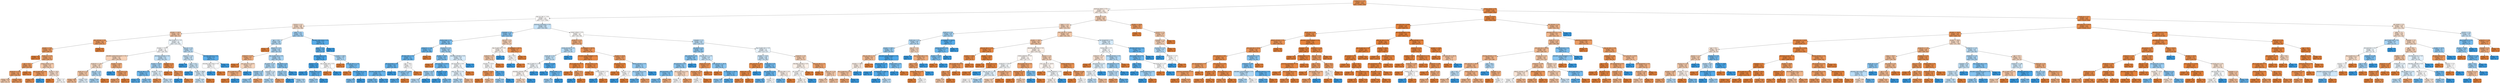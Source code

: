 digraph Tree {
node [shape=box, style="filled, rounded", color="black", fontname="helvetica"] ;
edge [fontname="helvetica"] ;
0 [label="euribor3m <= 1.24\nentropy = 0.52\nsamples = 18267\nvalue = [25485, 3346]", fillcolor="#e89253"] ;
1 [label="poutcome_failure <= 0.5\nentropy = 1.0\nsamples = 1922\nvalue = [1622, 1420]", fillcolor="#fcefe6"] ;
0 -> 1 [labeldistance=2.5, labelangle=45, headlabel="True"] ;
2 [label="emp_var_rate <= -2.35\nentropy = 1.0\nsamples = 1422\nvalue = [1127, 1108]", fillcolor="#fffdfc"] ;
1 -> 2 ;
3 [label="previous <= 0.5\nentropy = 0.98\nsamples = 788\nvalue = [703, 508]", fillcolor="#f8dcc8"] ;
2 -> 3 ;
4 [label="duration <= 201.5\nentropy = 0.93\nsamples = 594\nvalue = [603, 317]", fillcolor="#f3c3a1"] ;
3 -> 4 ;
5 [label="loan_unknown <= 0.5\nentropy = 0.63\nsamples = 299\nvalue = [378, 72]", fillcolor="#ea995f"] ;
4 -> 5 ;
6 [label="duration <= 78.5\nentropy = 0.64\nsamples = 291\nvalue = [368, 72]", fillcolor="#ea9a60"] ;
5 -> 6 ;
7 [label="entropy = 0.0\nsamples = 48\nvalue = [73, 0]", fillcolor="#e58139"] ;
6 -> 7 ;
8 [label="month_nov <= 0.5\nentropy = 0.71\nsamples = 243\nvalue = [295, 72]", fillcolor="#eba069"] ;
6 -> 8 ;
9 [label="age <= 72.5\nentropy = 0.64\nsamples = 201\nvalue = [257, 50]", fillcolor="#ea9a60"] ;
8 -> 9 ;
10 [label="euribor3m <= 0.74\nentropy = 0.67\nsamples = 188\nvalue = [236, 50]", fillcolor="#eb9c63"] ;
9 -> 10 ;
11 [label="entropy = 0.95\nsamples = 30\nvalue = [29, 17]", fillcolor="#f4cbad"] ;
10 -> 11 ;
12 [label="entropy = 0.58\nsamples = 158\nvalue = [207, 33]", fillcolor="#e99559"] ;
10 -> 12 ;
13 [label="entropy = 0.0\nsamples = 13\nvalue = [21, 0]", fillcolor="#e58139"] ;
9 -> 13 ;
14 [label="contact_cellular <= 0.5\nentropy = 0.95\nsamples = 42\nvalue = [38, 22]", fillcolor="#f4caac"] ;
8 -> 14 ;
15 [label="day_of_week_tue <= 0.5\nentropy = 0.62\nsamples = 8\nvalue = [11, 2]", fillcolor="#ea985d"] ;
14 -> 15 ;
16 [label="entropy = 0.41\nsamples = 7\nvalue = [11, 1]", fillcolor="#e78c4b"] ;
15 -> 16 ;
17 [label="entropy = 0.0\nsamples = 1\nvalue = [0, 1]", fillcolor="#399de5"] ;
15 -> 17 ;
18 [label="duration <= 98.5\nentropy = 0.98\nsamples = 34\nvalue = [27, 20]", fillcolor="#f8decc"] ;
14 -> 18 ;
19 [label="entropy = 0.0\nsamples = 7\nvalue = [7, 0]", fillcolor="#e58139"] ;
18 -> 19 ;
20 [label="entropy = 1.0\nsamples = 27\nvalue = [20, 20]", fillcolor="#ffffff"] ;
18 -> 20 ;
21 [label="entropy = 0.0\nsamples = 8\nvalue = [10, 0]", fillcolor="#e58139"] ;
5 -> 21 ;
22 [label="day_of_week_fri <= 0.5\nentropy = 1.0\nsamples = 295\nvalue = [225, 245]", fillcolor="#eff7fd"] ;
4 -> 22 ;
23 [label="duration <= 327.0\nentropy = 1.0\nsamples = 238\nvalue = [189, 190]", fillcolor="#fefeff"] ;
22 -> 23 ;
24 [label="education_professional.course <= 0.5\nentropy = 0.97\nsamples = 106\nvalue = [106, 68]", fillcolor="#f6d2b8"] ;
23 -> 24 ;
25 [label="euribor3m <= 1.01\nentropy = 0.98\nsamples = 93\nvalue = [88, 62]", fillcolor="#f7dac4"] ;
24 -> 25 ;
26 [label="month_oct <= 0.5\nentropy = 0.94\nsamples = 75\nvalue = [76, 42]", fillcolor="#f3c7a6"] ;
25 -> 26 ;
27 [label="entropy = 0.89\nsamples = 59\nvalue = [65, 29]", fillcolor="#f1b991"] ;
26 -> 27 ;
28 [label="entropy = 0.99\nsamples = 16\nvalue = [11, 13]", fillcolor="#e1f0fb"] ;
26 -> 28 ;
29 [label="loan_yes <= 0.5\nentropy = 0.95\nsamples = 18\nvalue = [12, 20]", fillcolor="#b0d8f5"] ;
25 -> 29 ;
30 [label="entropy = 0.94\nsamples = 17\nvalue = [11, 20]", fillcolor="#a6d3f3"] ;
29 -> 30 ;
31 [label="entropy = 0.0\nsamples = 1\nvalue = [1, 0]", fillcolor="#e58139"] ;
29 -> 31 ;
32 [label="duration <= 214.5\nentropy = 0.81\nsamples = 13\nvalue = [18, 6]", fillcolor="#eeab7b"] ;
24 -> 32 ;
33 [label="entropy = 0.0\nsamples = 1\nvalue = [0, 2]", fillcolor="#399de5"] ;
32 -> 33 ;
34 [label="month_nov <= 0.5\nentropy = 0.68\nsamples = 12\nvalue = [18, 4]", fillcolor="#eb9d65"] ;
32 -> 34 ;
35 [label="entropy = 0.72\nsamples = 11\nvalue = [16, 4]", fillcolor="#eca06a"] ;
34 -> 35 ;
36 [label="entropy = 0.0\nsamples = 1\nvalue = [2, 0]", fillcolor="#e58139"] ;
34 -> 36 ;
37 [label="education_unknown <= 0.5\nentropy = 0.97\nsamples = 132\nvalue = [83, 122]", fillcolor="#c0e0f7"] ;
23 -> 37 ;
38 [label="duration <= 429.0\nentropy = 0.93\nsamples = 123\nvalue = [64, 120]", fillcolor="#a3d1f3"] ;
37 -> 38 ;
39 [label="emp_var_rate <= -3.2\nentropy = 0.74\nsamples = 56\nvalue = [17, 65]", fillcolor="#6db7ec"] ;
38 -> 39 ;
40 [label="entropy = 0.53\nsamples = 24\nvalue = [5, 36]", fillcolor="#54abe9"] ;
39 -> 40 ;
41 [label="entropy = 0.87\nsamples = 32\nvalue = [12, 29]", fillcolor="#8bc6f0"] ;
39 -> 41 ;
42 [label="duration <= 447.5\nentropy = 1.0\nsamples = 67\nvalue = [47, 55]", fillcolor="#e2f1fb"] ;
38 -> 42 ;
43 [label="entropy = 0.5\nsamples = 5\nvalue = [8, 1]", fillcolor="#e89152"] ;
42 -> 43 ;
44 [label="entropy = 0.98\nsamples = 62\nvalue = [39, 54]", fillcolor="#c8e4f8"] ;
42 -> 44 ;
45 [label="campaign <= 1.5\nentropy = 0.45\nsamples = 9\nvalue = [19, 2]", fillcolor="#e88e4e"] ;
37 -> 45 ;
46 [label="entropy = 0.0\nsamples = 2\nvalue = [7, 0]", fillcolor="#e58139"] ;
45 -> 46 ;
47 [label="age <= 24.5\nentropy = 0.59\nsamples = 7\nvalue = [12, 2]", fillcolor="#e9965a"] ;
45 -> 47 ;
48 [label="entropy = 0.0\nsamples = 1\nvalue = [0, 1]", fillcolor="#399de5"] ;
47 -> 48 ;
49 [label="entropy = 0.39\nsamples = 6\nvalue = [12, 1]", fillcolor="#e78c49"] ;
47 -> 49 ;
50 [label="loan_yes <= 0.5\nentropy = 0.97\nsamples = 57\nvalue = [36, 55]", fillcolor="#bbddf6"] ;
22 -> 50 ;
51 [label="default_no <= 0.5\nentropy = 0.98\nsamples = 53\nvalue = [35, 49]", fillcolor="#c6e3f8"] ;
50 -> 51 ;
52 [label="entropy = 0.0\nsamples = 1\nvalue = [0, 2]", fillcolor="#399de5"] ;
51 -> 52 ;
53 [label="age <= 23.5\nentropy = 0.98\nsamples = 52\nvalue = [35, 47]", fillcolor="#cce6f8"] ;
51 -> 53 ;
54 [label="entropy = 0.0\nsamples = 3\nvalue = [0, 4]", fillcolor="#399de5"] ;
53 -> 54 ;
55 [label="duration <= 888.0\nentropy = 0.99\nsamples = 49\nvalue = [35, 43]", fillcolor="#daedfa"] ;
53 -> 55 ;
56 [label="entropy = 0.98\nsamples = 47\nvalue = [32, 43]", fillcolor="#cce6f8"] ;
55 -> 56 ;
57 [label="entropy = 0.0\nsamples = 2\nvalue = [3, 0]", fillcolor="#e58139"] ;
55 -> 57 ;
58 [label="education_basic.4y <= 0.5\nentropy = 0.59\nsamples = 4\nvalue = [1, 6]", fillcolor="#5aade9"] ;
50 -> 58 ;
59 [label="education_high.school <= 0.5\nentropy = 1.0\nsamples = 2\nvalue = [1, 1]", fillcolor="#ffffff"] ;
58 -> 59 ;
60 [label="entropy = 0.0\nsamples = 1\nvalue = [0, 1]", fillcolor="#399de5"] ;
59 -> 60 ;
61 [label="entropy = 0.0\nsamples = 1\nvalue = [1, 0]", fillcolor="#e58139"] ;
59 -> 61 ;
62 [label="entropy = 0.0\nsamples = 2\nvalue = [0, 5]", fillcolor="#399de5"] ;
58 -> 62 ;
63 [label="pdays <= 6.5\nentropy = 0.93\nsamples = 194\nvalue = [100, 191]", fillcolor="#a1d0f3"] ;
3 -> 63 ;
64 [label="age <= 19.5\nentropy = 0.96\nsamples = 163\nvalue = [94, 152]", fillcolor="#b3daf5"] ;
63 -> 64 ;
65 [label="entropy = 0.0\nsamples = 4\nvalue = [5, 0]", fillcolor="#e58139"] ;
64 -> 65 ;
66 [label="default_no <= 0.5\nentropy = 0.95\nsamples = 159\nvalue = [89, 152]", fillcolor="#add6f4"] ;
64 -> 66 ;
67 [label="euribor3m <= 0.71\nentropy = 0.81\nsamples = 5\nvalue = [6, 2]", fillcolor="#eeab7b"] ;
66 -> 67 ;
68 [label="entropy = 0.0\nsamples = 1\nvalue = [3, 0]", fillcolor="#e58139"] ;
67 -> 68 ;
69 [label="cons_price_idx <= 92.57\nentropy = 0.97\nsamples = 4\nvalue = [3, 2]", fillcolor="#f6d5bd"] ;
67 -> 69 ;
70 [label="day_of_week_thu <= 0.5\nentropy = 0.81\nsamples = 3\nvalue = [3, 1]", fillcolor="#eeab7b"] ;
69 -> 70 ;
71 [label="entropy = 0.0\nsamples = 2\nvalue = [3, 0]", fillcolor="#e58139"] ;
70 -> 71 ;
72 [label="entropy = 0.0\nsamples = 1\nvalue = [0, 1]", fillcolor="#399de5"] ;
70 -> 72 ;
73 [label="entropy = 0.0\nsamples = 1\nvalue = [0, 1]", fillcolor="#399de5"] ;
69 -> 73 ;
74 [label="day_of_week_wed <= 0.5\nentropy = 0.94\nsamples = 154\nvalue = [83, 150]", fillcolor="#a7d3f3"] ;
66 -> 74 ;
75 [label="job_admin. <= 0.5\nentropy = 0.95\nsamples = 127\nvalue = [73, 122]", fillcolor="#afd8f5"] ;
74 -> 75 ;
76 [label="campaign <= 4.5\nentropy = 0.93\nsamples = 80\nvalue = [42, 81]", fillcolor="#a0d0f2"] ;
75 -> 76 ;
77 [label="entropy = 0.91\nsamples = 77\nvalue = [38, 80]", fillcolor="#97ccf1"] ;
76 -> 77 ;
78 [label="entropy = 0.72\nsamples = 3\nvalue = [4, 1]", fillcolor="#eca06a"] ;
76 -> 78 ;
79 [label="campaign <= 3.5\nentropy = 0.99\nsamples = 47\nvalue = [31, 41]", fillcolor="#cfe7f9"] ;
75 -> 79 ;
80 [label="entropy = 0.95\nsamples = 42\nvalue = [23, 39]", fillcolor="#aed7f4"] ;
79 -> 80 ;
81 [label="entropy = 0.72\nsamples = 5\nvalue = [8, 2]", fillcolor="#eca06a"] ;
79 -> 81 ;
82 [label="job_retired <= 0.5\nentropy = 0.83\nsamples = 27\nvalue = [10, 28]", fillcolor="#80c0ee"] ;
74 -> 82 ;
83 [label="loan_no <= 0.5\nentropy = 0.92\nsamples = 22\nvalue = [10, 20]", fillcolor="#9ccef2"] ;
82 -> 83 ;
84 [label="entropy = 0.0\nsamples = 3\nvalue = [0, 3]", fillcolor="#399de5"] ;
83 -> 84 ;
85 [label="entropy = 0.95\nsamples = 19\nvalue = [10, 17]", fillcolor="#add7f4"] ;
83 -> 85 ;
86 [label="entropy = 0.0\nsamples = 5\nvalue = [0, 8]", fillcolor="#399de5"] ;
82 -> 86 ;
87 [label="education_high.school <= 0.5\nentropy = 0.57\nsamples = 31\nvalue = [6, 39]", fillcolor="#57ace9"] ;
63 -> 87 ;
88 [label="pdays <= 12.5\nentropy = 0.64\nsamples = 25\nvalue = [6, 31]", fillcolor="#5fb0ea"] ;
87 -> 88 ;
89 [label="job_blue-collar <= 0.5\nentropy = 0.39\nsamples = 16\nvalue = [2, 24]", fillcolor="#49a5e7"] ;
88 -> 89 ;
90 [label="previous <= 1.5\nentropy = 0.25\nsamples = 14\nvalue = [1, 23]", fillcolor="#42a1e6"] ;
89 -> 90 ;
91 [label="entropy = 0.0\nsamples = 10\nvalue = [0, 17]", fillcolor="#399de5"] ;
90 -> 91 ;
92 [label="marital_single <= 0.5\nentropy = 0.59\nsamples = 4\nvalue = [1, 6]", fillcolor="#5aade9"] ;
90 -> 92 ;
93 [label="entropy = 0.92\nsamples = 2\nvalue = [1, 2]", fillcolor="#9ccef2"] ;
92 -> 93 ;
94 [label="entropy = 0.0\nsamples = 2\nvalue = [0, 4]", fillcolor="#399de5"] ;
92 -> 94 ;
95 [label="day_of_week_wed <= 0.5\nentropy = 1.0\nsamples = 2\nvalue = [1, 1]", fillcolor="#ffffff"] ;
89 -> 95 ;
96 [label="entropy = 0.0\nsamples = 1\nvalue = [1, 0]", fillcolor="#e58139"] ;
95 -> 96 ;
97 [label="entropy = 0.0\nsamples = 1\nvalue = [0, 1]", fillcolor="#399de5"] ;
95 -> 97 ;
98 [label="duration <= 165.5\nentropy = 0.95\nsamples = 9\nvalue = [4, 7]", fillcolor="#aad5f4"] ;
88 -> 98 ;
99 [label="entropy = 0.0\nsamples = 2\nvalue = [2, 0]", fillcolor="#e58139"] ;
98 -> 99 ;
100 [label="emp_var_rate <= -3.15\nentropy = 0.76\nsamples = 7\nvalue = [2, 7]", fillcolor="#72b9ec"] ;
98 -> 100 ;
101 [label="entropy = 0.0\nsamples = 1\nvalue = [1, 0]", fillcolor="#e58139"] ;
100 -> 101 ;
102 [label="day_of_week_thu <= 0.5\nentropy = 0.54\nsamples = 6\nvalue = [1, 7]", fillcolor="#55abe9"] ;
100 -> 102 ;
103 [label="entropy = 0.81\nsamples = 4\nvalue = [1, 3]", fillcolor="#7bbeee"] ;
102 -> 103 ;
104 [label="entropy = 0.0\nsamples = 2\nvalue = [0, 4]", fillcolor="#399de5"] ;
102 -> 104 ;
105 [label="entropy = 0.0\nsamples = 6\nvalue = [0, 8]", fillcolor="#399de5"] ;
87 -> 105 ;
106 [label="poutcome_nonexistent <= 0.5\nentropy = 0.98\nsamples = 634\nvalue = [424, 600]", fillcolor="#c5e2f7"] ;
2 -> 106 ;
107 [label="campaign <= 3.5\nentropy = 0.86\nsamples = 267\nvalue = [118, 301]", fillcolor="#87c3ef"] ;
106 -> 107 ;
108 [label="marital_single <= 0.5\nentropy = 0.81\nsamples = 242\nvalue = [96, 287]", fillcolor="#7bbeee"] ;
107 -> 108 ;
109 [label="euribor3m <= 1.05\nentropy = 0.71\nsamples = 143\nvalue = [46, 189]", fillcolor="#69b5eb"] ;
108 -> 109 ;
110 [label="job_blue-collar <= 0.5\nentropy = 0.7\nsamples = 141\nvalue = [44, 189]", fillcolor="#67b4eb"] ;
109 -> 110 ;
111 [label="job_housemaid <= 0.5\nentropy = 0.66\nsamples = 134\nvalue = [37, 182]", fillcolor="#61b1ea"] ;
110 -> 111 ;
112 [label="education_high.school <= 0.5\nentropy = 0.7\nsamples = 124\nvalue = [37, 159]", fillcolor="#67b4eb"] ;
111 -> 112 ;
113 [label="entropy = 0.75\nsamples = 103\nvalue = [35, 128]", fillcolor="#6fb8ec"] ;
112 -> 113 ;
114 [label="entropy = 0.33\nsamples = 21\nvalue = [2, 31]", fillcolor="#46a3e7"] ;
112 -> 114 ;
115 [label="entropy = 0.0\nsamples = 10\nvalue = [0, 23]", fillcolor="#399de5"] ;
111 -> 115 ;
116 [label="age <= 59.0\nentropy = 1.0\nsamples = 7\nvalue = [7, 7]", fillcolor="#ffffff"] ;
110 -> 116 ;
117 [label="cons_price_idx <= 94.04\nentropy = 0.88\nsamples = 6\nvalue = [3, 7]", fillcolor="#8ec7f0"] ;
116 -> 117 ;
118 [label="entropy = 0.54\nsamples = 4\nvalue = [1, 7]", fillcolor="#55abe9"] ;
117 -> 118 ;
119 [label="entropy = 0.0\nsamples = 2\nvalue = [2, 0]", fillcolor="#e58139"] ;
117 -> 119 ;
120 [label="entropy = 0.0\nsamples = 1\nvalue = [4, 0]", fillcolor="#e58139"] ;
116 -> 120 ;
121 [label="entropy = 0.0\nsamples = 2\nvalue = [2, 0]", fillcolor="#e58139"] ;
109 -> 121 ;
122 [label="housing_no <= 0.5\nentropy = 0.92\nsamples = 99\nvalue = [50, 98]", fillcolor="#9ecff2"] ;
108 -> 122 ;
123 [label="duration <= 103.0\nentropy = 0.81\nsamples = 54\nvalue = [20, 60]", fillcolor="#7bbeee"] ;
122 -> 123 ;
124 [label="entropy = 0.0\nsamples = 4\nvalue = [6, 0]", fillcolor="#e58139"] ;
123 -> 124 ;
125 [label="cons_price_idx <= 94.13\nentropy = 0.7\nsamples = 50\nvalue = [14, 60]", fillcolor="#67b4eb"] ;
123 -> 125 ;
126 [label="duration <= 427.5\nentropy = 0.92\nsamples = 23\nvalue = [11, 22]", fillcolor="#9ccef2"] ;
125 -> 126 ;
127 [label="entropy = 0.97\nsamples = 19\nvalue = [11, 17]", fillcolor="#b9dcf6"] ;
126 -> 127 ;
128 [label="entropy = 0.0\nsamples = 4\nvalue = [0, 5]", fillcolor="#399de5"] ;
126 -> 128 ;
129 [label="job_admin. <= 0.5\nentropy = 0.38\nsamples = 27\nvalue = [3, 38]", fillcolor="#49a5e7"] ;
125 -> 129 ;
130 [label="entropy = 0.2\nsamples = 21\nvalue = [1, 32]", fillcolor="#3fa0e6"] ;
129 -> 130 ;
131 [label="entropy = 0.81\nsamples = 6\nvalue = [2, 6]", fillcolor="#7bbeee"] ;
129 -> 131 ;
132 [label="education_unknown <= 0.5\nentropy = 0.99\nsamples = 45\nvalue = [30, 38]", fillcolor="#d5eafa"] ;
122 -> 132 ;
133 [label="job_housemaid <= 0.5\nentropy = 1.0\nsamples = 40\nvalue = [30, 31]", fillcolor="#f9fcfe"] ;
132 -> 133 ;
134 [label="emp_var_rate <= -1.4\nentropy = 1.0\nsamples = 38\nvalue = [27, 31]", fillcolor="#e5f2fc"] ;
133 -> 134 ;
135 [label="entropy = 0.96\nsamples = 28\nvalue = [16, 26]", fillcolor="#b3d9f5"] ;
134 -> 135 ;
136 [label="entropy = 0.9\nsamples = 10\nvalue = [11, 5]", fillcolor="#f1ba93"] ;
134 -> 136 ;
137 [label="entropy = 0.0\nsamples = 2\nvalue = [3, 0]", fillcolor="#e58139"] ;
133 -> 137 ;
138 [label="entropy = 0.0\nsamples = 5\nvalue = [0, 7]", fillcolor="#399de5"] ;
132 -> 138 ;
139 [label="loan_yes <= 0.5\nentropy = 0.96\nsamples = 25\nvalue = [22, 14]", fillcolor="#f6d1b7"] ;
107 -> 139 ;
140 [label="day_of_week_tue <= 0.5\nentropy = 1.0\nsamples = 20\nvalue = [14, 13]", fillcolor="#fdf6f1"] ;
139 -> 140 ;
141 [label="euribor3m <= 0.9\nentropy = 0.95\nsamples = 16\nvalue = [14, 8]", fillcolor="#f4c9aa"] ;
140 -> 141 ;
142 [label="duration <= 273.5\nentropy = 1.0\nsamples = 12\nvalue = [8, 8]", fillcolor="#ffffff"] ;
141 -> 142 ;
143 [label="duration <= 241.5\nentropy = 0.54\nsamples = 7\nvalue = [7, 1]", fillcolor="#e99355"] ;
142 -> 143 ;
144 [label="entropy = 0.0\nsamples = 5\nvalue = [5, 0]", fillcolor="#e58139"] ;
143 -> 144 ;
145 [label="entropy = 0.92\nsamples = 2\nvalue = [2, 1]", fillcolor="#f2c09c"] ;
143 -> 145 ;
146 [label="age <= 31.5\nentropy = 0.54\nsamples = 5\nvalue = [1, 7]", fillcolor="#55abe9"] ;
142 -> 146 ;
147 [label="entropy = 0.92\nsamples = 2\nvalue = [1, 2]", fillcolor="#9ccef2"] ;
146 -> 147 ;
148 [label="entropy = 0.0\nsamples = 3\nvalue = [0, 5]", fillcolor="#399de5"] ;
146 -> 148 ;
149 [label="entropy = 0.0\nsamples = 4\nvalue = [6, 0]", fillcolor="#e58139"] ;
141 -> 149 ;
150 [label="entropy = 0.0\nsamples = 4\nvalue = [0, 5]", fillcolor="#399de5"] ;
140 -> 150 ;
151 [label="nr_employed <= 4977.6\nentropy = 0.5\nsamples = 5\nvalue = [8, 1]", fillcolor="#e89152"] ;
139 -> 151 ;
152 [label="age <= 69.0\nentropy = 1.0\nsamples = 2\nvalue = [1, 1]", fillcolor="#ffffff"] ;
151 -> 152 ;
153 [label="entropy = 0.0\nsamples = 1\nvalue = [0, 1]", fillcolor="#399de5"] ;
152 -> 153 ;
154 [label="entropy = 0.0\nsamples = 1\nvalue = [1, 0]", fillcolor="#e58139"] ;
152 -> 154 ;
155 [label="entropy = 0.0\nsamples = 3\nvalue = [7, 0]", fillcolor="#e58139"] ;
151 -> 155 ;
156 [label="contact_cellular <= 0.5\nentropy = 1.0\nsamples = 367\nvalue = [306, 299]", fillcolor="#fefcfa"] ;
106 -> 156 ;
157 [label="euribor3m <= 0.7\nentropy = 0.81\nsamples = 110\nvalue = [137, 46]", fillcolor="#eeab7b"] ;
156 -> 157 ;
158 [label="marital_divorced <= 0.5\nentropy = 0.96\nsamples = 29\nvalue = [19, 30]", fillcolor="#b6dbf5"] ;
157 -> 158 ;
159 [label="month_apr <= 0.5\nentropy = 0.97\nsamples = 27\nvalue = [19, 28]", fillcolor="#bfe0f7"] ;
158 -> 159 ;
160 [label="day_of_week_fri <= 0.5\nentropy = 1.0\nsamples = 20\nvalue = [18, 19]", fillcolor="#f5fafe"] ;
159 -> 160 ;
161 [label="education_unknown <= 0.5\nentropy = 1.0\nsamples = 19\nvalue = [18, 17]", fillcolor="#fef8f4"] ;
160 -> 161 ;
162 [label="entropy = 0.97\nsamples = 16\nvalue = [18, 12]", fillcolor="#f6d5bd"] ;
161 -> 162 ;
163 [label="entropy = 0.0\nsamples = 3\nvalue = [0, 5]", fillcolor="#399de5"] ;
161 -> 163 ;
164 [label="entropy = 0.0\nsamples = 1\nvalue = [0, 2]", fillcolor="#399de5"] ;
160 -> 164 ;
165 [label="euribor3m <= 0.64\nentropy = 0.47\nsamples = 7\nvalue = [1, 9]", fillcolor="#4fa8e8"] ;
159 -> 165 ;
166 [label="entropy = 0.0\nsamples = 4\nvalue = [0, 5]", fillcolor="#399de5"] ;
165 -> 166 ;
167 [label="marital_single <= 0.5\nentropy = 0.72\nsamples = 3\nvalue = [1, 4]", fillcolor="#6ab6ec"] ;
165 -> 167 ;
168 [label="entropy = 0.92\nsamples = 2\nvalue = [1, 2]", fillcolor="#9ccef2"] ;
167 -> 168 ;
169 [label="entropy = 0.0\nsamples = 1\nvalue = [0, 2]", fillcolor="#399de5"] ;
167 -> 169 ;
170 [label="entropy = 0.0\nsamples = 2\nvalue = [0, 2]", fillcolor="#399de5"] ;
158 -> 170 ;
171 [label="nr_employed <= 4977.6\nentropy = 0.53\nsamples = 81\nvalue = [118, 16]", fillcolor="#e99254"] ;
157 -> 171 ;
172 [label="education_university.degree <= 0.5\nentropy = 0.24\nsamples = 29\nvalue = [48, 2]", fillcolor="#e68641"] ;
171 -> 172 ;
173 [label="day_of_week_thu <= 0.5\nentropy = 0.2\nsamples = 19\nvalue = [32, 1]", fillcolor="#e6853f"] ;
172 -> 173 ;
174 [label="entropy = 0.0\nsamples = 14\nvalue = [28, 0]", fillcolor="#e58139"] ;
173 -> 174 ;
175 [label="age <= 37.5\nentropy = 0.72\nsamples = 5\nvalue = [4, 1]", fillcolor="#eca06a"] ;
173 -> 175 ;
176 [label="entropy = 0.0\nsamples = 1\nvalue = [0, 1]", fillcolor="#399de5"] ;
175 -> 176 ;
177 [label="entropy = 0.0\nsamples = 4\nvalue = [4, 0]", fillcolor="#e58139"] ;
175 -> 177 ;
178 [label="job_technician <= 0.5\nentropy = 0.32\nsamples = 10\nvalue = [16, 1]", fillcolor="#e78945"] ;
172 -> 178 ;
179 [label="entropy = 0.0\nsamples = 8\nvalue = [15, 0]", fillcolor="#e58139"] ;
178 -> 179 ;
180 [label="marital_married <= 0.5\nentropy = 1.0\nsamples = 2\nvalue = [1, 1]", fillcolor="#ffffff"] ;
178 -> 180 ;
181 [label="entropy = 0.0\nsamples = 1\nvalue = [0, 1]", fillcolor="#399de5"] ;
180 -> 181 ;
182 [label="entropy = 0.0\nsamples = 1\nvalue = [1, 0]", fillcolor="#e58139"] ;
180 -> 182 ;
183 [label="duration <= 203.0\nentropy = 0.65\nsamples = 52\nvalue = [70, 14]", fillcolor="#ea9a61"] ;
171 -> 183 ;
184 [label="job_services <= 0.5\nentropy = 0.11\nsamples = 40\nvalue = [64, 1]", fillcolor="#e5833c"] ;
183 -> 184 ;
185 [label="entropy = 0.0\nsamples = 38\nvalue = [63, 0]", fillcolor="#e58139"] ;
184 -> 185 ;
186 [label="loan_yes <= 0.5\nentropy = 1.0\nsamples = 2\nvalue = [1, 1]", fillcolor="#ffffff"] ;
184 -> 186 ;
187 [label="entropy = 0.0\nsamples = 1\nvalue = [0, 1]", fillcolor="#399de5"] ;
186 -> 187 ;
188 [label="entropy = 0.0\nsamples = 1\nvalue = [1, 0]", fillcolor="#e58139"] ;
186 -> 188 ;
189 [label="default_unknown <= 0.5\nentropy = 0.9\nsamples = 12\nvalue = [6, 13]", fillcolor="#94caf1"] ;
183 -> 189 ;
190 [label="day_of_week_thu <= 0.5\nentropy = 0.92\nsamples = 11\nvalue = [6, 12]", fillcolor="#9ccef2"] ;
189 -> 190 ;
191 [label="entropy = 0.62\nsamples = 8\nvalue = [2, 11]", fillcolor="#5dafea"] ;
190 -> 191 ;
192 [label="entropy = 0.72\nsamples = 3\nvalue = [4, 1]", fillcolor="#eca06a"] ;
190 -> 192 ;
193 [label="entropy = 0.0\nsamples = 1\nvalue = [0, 1]", fillcolor="#399de5"] ;
189 -> 193 ;
194 [label="campaign <= 1.5\nentropy = 0.97\nsamples = 257\nvalue = [169, 253]", fillcolor="#bddef6"] ;
156 -> 194 ;
195 [label="job_retired <= 0.5\nentropy = 0.89\nsamples = 113\nvalue = [56, 126]", fillcolor="#91c9f1"] ;
194 -> 195 ;
196 [label="loan_unknown <= 0.5\nentropy = 0.86\nsamples = 92\nvalue = [41, 105]", fillcolor="#86c3ef"] ;
195 -> 196 ;
197 [label="job_technician <= 0.5\nentropy = 0.87\nsamples = 90\nvalue = [41, 99]", fillcolor="#8bc6f0"] ;
196 -> 197 ;
198 [label="job_housemaid <= 0.5\nentropy = 0.82\nsamples = 79\nvalue = [32, 93]", fillcolor="#7dbfee"] ;
197 -> 198 ;
199 [label="entropy = 0.79\nsamples = 75\nvalue = [29, 92]", fillcolor="#77bced"] ;
198 -> 199 ;
200 [label="entropy = 0.81\nsamples = 4\nvalue = [3, 1]", fillcolor="#eeab7b"] ;
198 -> 200 ;
201 [label="day_of_week_tue <= 0.5\nentropy = 0.97\nsamples = 11\nvalue = [9, 6]", fillcolor="#f6d5bd"] ;
197 -> 201 ;
202 [label="entropy = 1.0\nsamples = 8\nvalue = [5, 5]", fillcolor="#ffffff"] ;
201 -> 202 ;
203 [label="entropy = 0.72\nsamples = 3\nvalue = [4, 1]", fillcolor="#eca06a"] ;
201 -> 203 ;
204 [label="entropy = 0.0\nsamples = 2\nvalue = [0, 6]", fillcolor="#399de5"] ;
196 -> 204 ;
205 [label="emp_var_rate <= -1.75\nentropy = 0.98\nsamples = 21\nvalue = [15, 21]", fillcolor="#c6e3f8"] ;
195 -> 205 ;
206 [label="month_may <= 0.5\nentropy = 0.54\nsamples = 5\nvalue = [7, 1]", fillcolor="#e99355"] ;
205 -> 206 ;
207 [label="housing_yes <= 0.5\nentropy = 0.65\nsamples = 4\nvalue = [5, 1]", fillcolor="#ea9a61"] ;
206 -> 207 ;
208 [label="entropy = 1.0\nsamples = 2\nvalue = [1, 1]", fillcolor="#ffffff"] ;
207 -> 208 ;
209 [label="entropy = 0.0\nsamples = 2\nvalue = [4, 0]", fillcolor="#e58139"] ;
207 -> 209 ;
210 [label="entropy = 0.0\nsamples = 1\nvalue = [2, 0]", fillcolor="#e58139"] ;
206 -> 210 ;
211 [label="cons_conf_idx <= -50.15\nentropy = 0.86\nsamples = 16\nvalue = [8, 20]", fillcolor="#88c4ef"] ;
205 -> 211 ;
212 [label="entropy = 0.0\nsamples = 1\nvalue = [3, 0]", fillcolor="#e58139"] ;
211 -> 212 ;
213 [label="nr_employed <= 4977.6\nentropy = 0.72\nsamples = 15\nvalue = [5, 20]", fillcolor="#6ab6ec"] ;
211 -> 213 ;
214 [label="entropy = 0.88\nsamples = 6\nvalue = [3, 7]", fillcolor="#8ec7f0"] ;
213 -> 214 ;
215 [label="entropy = 0.57\nsamples = 9\nvalue = [2, 13]", fillcolor="#57ace9"] ;
213 -> 215 ;
216 [label="day_of_week_mon <= 0.5\nentropy = 1.0\nsamples = 144\nvalue = [113, 127]", fillcolor="#e9f4fc"] ;
194 -> 216 ;
217 [label="duration <= 176.0\nentropy = 0.98\nsamples = 108\nvalue = [78, 106]", fillcolor="#cbe5f8"] ;
216 -> 217 ;
218 [label="cons_conf_idx <= -34.7\nentropy = 0.39\nsamples = 30\nvalue = [48, 4]", fillcolor="#e78c49"] ;
217 -> 218 ;
219 [label="month_mar <= 0.5\nentropy = 0.32\nsamples = 29\nvalue = [48, 3]", fillcolor="#e78945"] ;
218 -> 219 ;
220 [label="entropy = 0.35\nsamples = 25\nvalue = [43, 3]", fillcolor="#e78a47"] ;
219 -> 220 ;
221 [label="entropy = 0.0\nsamples = 4\nvalue = [5, 0]", fillcolor="#e58139"] ;
219 -> 221 ;
222 [label="entropy = 0.0\nsamples = 1\nvalue = [0, 1]", fillcolor="#399de5"] ;
218 -> 222 ;
223 [label="month_aug <= 0.5\nentropy = 0.77\nsamples = 78\nvalue = [30, 102]", fillcolor="#73baed"] ;
217 -> 223 ;
224 [label="job_unknown <= 0.5\nentropy = 0.69\nsamples = 70\nvalue = [21, 94]", fillcolor="#65b3eb"] ;
223 -> 224 ;
225 [label="entropy = 0.67\nsamples = 68\nvalue = [20, 93]", fillcolor="#64b2eb"] ;
224 -> 225 ;
226 [label="entropy = 1.0\nsamples = 2\nvalue = [1, 1]", fillcolor="#ffffff"] ;
224 -> 226 ;
227 [label="job_blue-collar <= 0.5\nentropy = 1.0\nsamples = 8\nvalue = [9, 8]", fillcolor="#fcf1e9"] ;
223 -> 227 ;
228 [label="entropy = 0.72\nsamples = 6\nvalue = [2, 8]", fillcolor="#6ab6ec"] ;
227 -> 228 ;
229 [label="entropy = 0.0\nsamples = 2\nvalue = [7, 0]", fillcolor="#e58139"] ;
227 -> 229 ;
230 [label="euribor3m <= 0.9\nentropy = 0.95\nsamples = 36\nvalue = [35, 21]", fillcolor="#f5cdb0"] ;
216 -> 230 ;
231 [label="education_unknown <= 0.5\nentropy = 1.0\nsamples = 25\nvalue = [19, 17]", fillcolor="#fcf2ea"] ;
230 -> 231 ;
232 [label="job_student <= 0.5\nentropy = 1.0\nsamples = 23\nvalue = [17, 17]", fillcolor="#ffffff"] ;
231 -> 232 ;
233 [label="entropy = 1.0\nsamples = 22\nvalue = [17, 16]", fillcolor="#fdf8f3"] ;
232 -> 233 ;
234 [label="entropy = 0.0\nsamples = 1\nvalue = [0, 1]", fillcolor="#399de5"] ;
232 -> 234 ;
235 [label="entropy = 0.0\nsamples = 2\nvalue = [2, 0]", fillcolor="#e58139"] ;
231 -> 235 ;
236 [label="emp_var_rate <= -1.4\nentropy = 0.72\nsamples = 11\nvalue = [16, 4]", fillcolor="#eca06a"] ;
230 -> 236 ;
237 [label="entropy = 0.0\nsamples = 5\nvalue = [9, 0]", fillcolor="#e58139"] ;
236 -> 237 ;
238 [label="month_nov <= 0.5\nentropy = 0.95\nsamples = 6\nvalue = [7, 4]", fillcolor="#f4c9aa"] ;
236 -> 238 ;
239 [label="entropy = 0.95\nsamples = 4\nvalue = [5, 3]", fillcolor="#f5cdb0"] ;
238 -> 239 ;
240 [label="entropy = 0.92\nsamples = 2\nvalue = [2, 1]", fillcolor="#f2c09c"] ;
238 -> 240 ;
241 [label="month_dec <= 0.5\nentropy = 0.96\nsamples = 500\nvalue = [495, 312]", fillcolor="#f5d0b6"] ;
1 -> 241 ;
242 [label="pdays <= 13.5\nentropy = 0.97\nsamples = 482\nvalue = [470, 307]", fillcolor="#f6d3ba"] ;
241 -> 242 ;
243 [label="month_jul <= 0.5\nentropy = 0.94\nsamples = 50\nvalue = [29, 53]", fillcolor="#a5d3f3"] ;
242 -> 243 ;
244 [label="month_aug <= 0.5\nentropy = 0.96\nsamples = 45\nvalue = [28, 46]", fillcolor="#b2d9f5"] ;
243 -> 244 ;
245 [label="duration <= 282.5\nentropy = 0.91\nsamples = 35\nvalue = [19, 40]", fillcolor="#97ccf1"] ;
244 -> 245 ;
246 [label="emp_var_rate <= -1.4\nentropy = 0.89\nsamples = 18\nvalue = [16, 7]", fillcolor="#f0b890"] ;
245 -> 246 ;
247 [label="duration <= 199.5\nentropy = 1.0\nsamples = 11\nvalue = [8, 7]", fillcolor="#fcefe6"] ;
246 -> 247 ;
248 [label="day_of_week_thu <= 0.5\nentropy = 0.92\nsamples = 8\nvalue = [8, 4]", fillcolor="#f2c09c"] ;
247 -> 248 ;
249 [label="entropy = 0.72\nsamples = 6\nvalue = [8, 2]", fillcolor="#eca06a"] ;
248 -> 249 ;
250 [label="entropy = 0.0\nsamples = 2\nvalue = [0, 2]", fillcolor="#399de5"] ;
248 -> 250 ;
251 [label="entropy = 0.0\nsamples = 3\nvalue = [0, 3]", fillcolor="#399de5"] ;
247 -> 251 ;
252 [label="entropy = 0.0\nsamples = 7\nvalue = [8, 0]", fillcolor="#e58139"] ;
246 -> 252 ;
253 [label="education_university.degree <= 0.5\nentropy = 0.41\nsamples = 17\nvalue = [3, 33]", fillcolor="#4ba6e7"] ;
245 -> 253 ;
254 [label="emp_var_rate <= -2.6\nentropy = 0.34\nsamples = 14\nvalue = [2, 30]", fillcolor="#46a4e7"] ;
253 -> 254 ;
255 [label="entropy = 0.0\nsamples = 6\nvalue = [0, 15]", fillcolor="#399de5"] ;
254 -> 255 ;
256 [label="nr_employed <= 5000.15\nentropy = 0.52\nsamples = 8\nvalue = [2, 15]", fillcolor="#53aae8"] ;
254 -> 256 ;
257 [label="entropy = 0.0\nsamples = 5\nvalue = [0, 12]", fillcolor="#399de5"] ;
256 -> 257 ;
258 [label="entropy = 0.97\nsamples = 3\nvalue = [2, 3]", fillcolor="#bddef6"] ;
256 -> 258 ;
259 [label="marital_single <= 0.5\nentropy = 0.81\nsamples = 3\nvalue = [1, 3]", fillcolor="#7bbeee"] ;
253 -> 259 ;
260 [label="entropy = 0.0\nsamples = 2\nvalue = [0, 3]", fillcolor="#399de5"] ;
259 -> 260 ;
261 [label="entropy = 0.0\nsamples = 1\nvalue = [1, 0]", fillcolor="#e58139"] ;
259 -> 261 ;
262 [label="loan_no <= 0.5\nentropy = 0.97\nsamples = 10\nvalue = [9, 6]", fillcolor="#f6d5bd"] ;
244 -> 262 ;
263 [label="entropy = 0.0\nsamples = 2\nvalue = [0, 3]", fillcolor="#399de5"] ;
262 -> 263 ;
264 [label="day_of_week_wed <= 0.5\nentropy = 0.81\nsamples = 8\nvalue = [9, 3]", fillcolor="#eeab7b"] ;
262 -> 264 ;
265 [label="age <= 67.0\nentropy = 0.68\nsamples = 7\nvalue = [9, 2]", fillcolor="#eb9d65"] ;
264 -> 265 ;
266 [label="marital_divorced <= 0.5\nentropy = 0.47\nsamples = 6\nvalue = [9, 1]", fillcolor="#e88f4f"] ;
265 -> 266 ;
267 [label="entropy = 0.0\nsamples = 4\nvalue = [8, 0]", fillcolor="#e58139"] ;
266 -> 267 ;
268 [label="entropy = 1.0\nsamples = 2\nvalue = [1, 1]", fillcolor="#ffffff"] ;
266 -> 268 ;
269 [label="entropy = 0.0\nsamples = 1\nvalue = [0, 1]", fillcolor="#399de5"] ;
265 -> 269 ;
270 [label="entropy = 0.0\nsamples = 1\nvalue = [0, 1]", fillcolor="#399de5"] ;
264 -> 270 ;
271 [label="nr_employed <= 5033.9\nentropy = 0.54\nsamples = 5\nvalue = [1, 7]", fillcolor="#55abe9"] ;
243 -> 271 ;
272 [label="marital_married <= 0.5\nentropy = 0.72\nsamples = 4\nvalue = [1, 4]", fillcolor="#6ab6ec"] ;
271 -> 272 ;
273 [label="duration <= 516.5\nentropy = 0.81\nsamples = 3\nvalue = [1, 3]", fillcolor="#7bbeee"] ;
272 -> 273 ;
274 [label="entropy = 0.0\nsamples = 1\nvalue = [1, 0]", fillcolor="#e58139"] ;
273 -> 274 ;
275 [label="entropy = 0.0\nsamples = 2\nvalue = [0, 3]", fillcolor="#399de5"] ;
273 -> 275 ;
276 [label="entropy = 0.0\nsamples = 1\nvalue = [0, 1]", fillcolor="#399de5"] ;
272 -> 276 ;
277 [label="entropy = 0.0\nsamples = 1\nvalue = [0, 3]", fillcolor="#399de5"] ;
271 -> 277 ;
278 [label="cons_conf_idx <= -28.35\nentropy = 0.95\nsamples = 432\nvalue = [441, 254]", fillcolor="#f4caab"] ;
242 -> 278 ;
279 [label="duration <= 140.5\nentropy = 0.93\nsamples = 383\nvalue = [408, 212]", fillcolor="#f3c2a0"] ;
278 -> 279 ;
280 [label="emp_var_rate <= -2.35\nentropy = 0.28\nsamples = 118\nvalue = [180, 9]", fillcolor="#e68743"] ;
279 -> 280 ;
281 [label="duration <= 100.5\nentropy = 0.39\nsamples = 64\nvalue = [97, 8]", fillcolor="#e78b49"] ;
280 -> 281 ;
282 [label="day_of_week_thu <= 0.5\nentropy = 0.55\nsamples = 37\nvalue = [54, 8]", fillcolor="#e99456"] ;
281 -> 282 ;
283 [label="age <= 33.5\nentropy = 0.61\nsamples = 31\nvalue = [46, 8]", fillcolor="#ea975b"] ;
282 -> 283 ;
284 [label="entropy = 0.95\nsamples = 9\nvalue = [14, 8]", fillcolor="#f4c9aa"] ;
283 -> 284 ;
285 [label="entropy = 0.0\nsamples = 22\nvalue = [32, 0]", fillcolor="#e58139"] ;
283 -> 285 ;
286 [label="entropy = 0.0\nsamples = 6\nvalue = [8, 0]", fillcolor="#e58139"] ;
282 -> 286 ;
287 [label="entropy = 0.0\nsamples = 27\nvalue = [43, 0]", fillcolor="#e58139"] ;
281 -> 287 ;
288 [label="duration <= 111.5\nentropy = 0.09\nsamples = 54\nvalue = [83, 1]", fillcolor="#e5833b"] ;
280 -> 288 ;
289 [label="entropy = 0.0\nsamples = 28\nvalue = [45, 0]", fillcolor="#e58139"] ;
288 -> 289 ;
290 [label="month_aug <= 0.5\nentropy = 0.17\nsamples = 26\nvalue = [38, 1]", fillcolor="#e6843e"] ;
288 -> 290 ;
291 [label="entropy = 0.0\nsamples = 25\nvalue = [38, 0]", fillcolor="#e58139"] ;
290 -> 291 ;
292 [label="entropy = 0.0\nsamples = 1\nvalue = [0, 1]", fillcolor="#399de5"] ;
290 -> 292 ;
293 [label="education_high.school <= 0.5\nentropy = 1.0\nsamples = 265\nvalue = [228, 203]", fillcolor="#fcf1e9"] ;
279 -> 293 ;
294 [label="contact_telephone <= 0.5\nentropy = 1.0\nsamples = 220\nvalue = [187, 177]", fillcolor="#fef8f4"] ;
293 -> 294 ;
295 [label="euribor3m <= 0.93\nentropy = 1.0\nsamples = 201\nvalue = [165, 171]", fillcolor="#f8fcfe"] ;
294 -> 295 ;
296 [label="emp_var_rate <= -1.75\nentropy = 0.99\nsamples = 179\nvalue = [135, 160]", fillcolor="#e0f0fb"] ;
295 -> 296 ;
297 [label="entropy = 1.0\nsamples = 116\nvalue = [97, 95]", fillcolor="#fefcfb"] ;
296 -> 297 ;
298 [label="entropy = 0.95\nsamples = 63\nvalue = [38, 65]", fillcolor="#add6f4"] ;
296 -> 298 ;
299 [label="day_of_week_thu <= 0.5\nentropy = 0.84\nsamples = 22\nvalue = [30, 11]", fillcolor="#efaf82"] ;
295 -> 299 ;
300 [label="entropy = 0.97\nsamples = 15\nvalue = [17, 11]", fillcolor="#f6d3b9"] ;
299 -> 300 ;
301 [label="entropy = 0.0\nsamples = 7\nvalue = [13, 0]", fillcolor="#e58139"] ;
299 -> 301 ;
302 [label="day_of_week_mon <= 0.5\nentropy = 0.75\nsamples = 19\nvalue = [22, 6]", fillcolor="#eca36f"] ;
294 -> 302 ;
303 [label="housing_yes <= 0.5\nentropy = 0.54\nsamples = 16\nvalue = [21, 3]", fillcolor="#e99355"] ;
302 -> 303 ;
304 [label="entropy = 0.0\nsamples = 10\nvalue = [16, 0]", fillcolor="#e58139"] ;
303 -> 304 ;
305 [label="entropy = 0.95\nsamples = 6\nvalue = [5, 3]", fillcolor="#f5cdb0"] ;
303 -> 305 ;
306 [label="age <= 43.0\nentropy = 0.81\nsamples = 3\nvalue = [1, 3]", fillcolor="#7bbeee"] ;
302 -> 306 ;
307 [label="entropy = 0.0\nsamples = 2\nvalue = [0, 3]", fillcolor="#399de5"] ;
306 -> 307 ;
308 [label="entropy = 0.0\nsamples = 1\nvalue = [1, 0]", fillcolor="#e58139"] ;
306 -> 308 ;
309 [label="previous <= 1.5\nentropy = 0.96\nsamples = 45\nvalue = [41, 26]", fillcolor="#f5d1b7"] ;
293 -> 309 ;
310 [label="cons_conf_idx <= -50.15\nentropy = 1.0\nsamples = 32\nvalue = [26, 24]", fillcolor="#fdf5f0"] ;
309 -> 310 ;
311 [label="entropy = 0.0\nsamples = 1\nvalue = [3, 0]", fillcolor="#e58139"] ;
310 -> 311 ;
312 [label="contact_telephone <= 0.5\nentropy = 1.0\nsamples = 31\nvalue = [23, 24]", fillcolor="#f7fbfe"] ;
310 -> 312 ;
313 [label="entropy = 1.0\nsamples = 29\nvalue = [23, 21]", fillcolor="#fdf4ee"] ;
312 -> 313 ;
314 [label="entropy = 0.0\nsamples = 2\nvalue = [0, 3]", fillcolor="#399de5"] ;
312 -> 314 ;
315 [label="marital_married <= 0.5\nentropy = 0.52\nsamples = 13\nvalue = [15, 2]", fillcolor="#e89253"] ;
309 -> 315 ;
316 [label="entropy = 0.0\nsamples = 5\nvalue = [6, 0]", fillcolor="#e58139"] ;
315 -> 316 ;
317 [label="euribor3m <= 0.85\nentropy = 0.68\nsamples = 8\nvalue = [9, 2]", fillcolor="#eb9d65"] ;
315 -> 317 ;
318 [label="entropy = 0.0\nsamples = 4\nvalue = [7, 0]", fillcolor="#e58139"] ;
317 -> 318 ;
319 [label="entropy = 1.0\nsamples = 4\nvalue = [2, 2]", fillcolor="#ffffff"] ;
317 -> 319 ;
320 [label="job_management <= 0.5\nentropy = 0.99\nsamples = 49\nvalue = [33, 42]", fillcolor="#d5eaf9"] ;
278 -> 320 ;
321 [label="marital_single <= 0.5\nentropy = 1.0\nsamples = 42\nvalue = [31, 32]", fillcolor="#f9fcfe"] ;
320 -> 321 ;
322 [label="euribor3m <= 0.72\nentropy = 0.99\nsamples = 27\nvalue = [22, 17]", fillcolor="#f9e2d2"] ;
321 -> 322 ;
323 [label="entropy = 0.0\nsamples = 5\nvalue = [8, 0]", fillcolor="#e58139"] ;
322 -> 323 ;
324 [label="job_technician <= 0.5\nentropy = 0.99\nsamples = 22\nvalue = [14, 17]", fillcolor="#dceefa"] ;
322 -> 324 ;
325 [label="previous <= 1.5\nentropy = 1.0\nsamples = 21\nvalue = [14, 15]", fillcolor="#f2f8fd"] ;
324 -> 325 ;
326 [label="entropy = 0.97\nsamples = 14\nvalue = [8, 12]", fillcolor="#bddef6"] ;
325 -> 326 ;
327 [label="entropy = 0.92\nsamples = 7\nvalue = [6, 3]", fillcolor="#f2c09c"] ;
325 -> 327 ;
328 [label="entropy = 0.0\nsamples = 1\nvalue = [0, 2]", fillcolor="#399de5"] ;
324 -> 328 ;
329 [label="housing_unknown <= 0.5\nentropy = 0.95\nsamples = 15\nvalue = [9, 15]", fillcolor="#b0d8f5"] ;
321 -> 329 ;
330 [label="job_technician <= 0.5\nentropy = 0.9\nsamples = 14\nvalue = [7, 15]", fillcolor="#95cbf1"] ;
329 -> 330 ;
331 [label="housing_no <= 0.5\nentropy = 0.96\nsamples = 12\nvalue = [7, 11]", fillcolor="#b7dbf6"] ;
330 -> 331 ;
332 [label="entropy = 0.65\nsamples = 4\nvalue = [5, 1]", fillcolor="#ea9a61"] ;
331 -> 332 ;
333 [label="entropy = 0.65\nsamples = 8\nvalue = [2, 10]", fillcolor="#61b1ea"] ;
331 -> 333 ;
334 [label="entropy = 0.0\nsamples = 2\nvalue = [0, 4]", fillcolor="#399de5"] ;
330 -> 334 ;
335 [label="entropy = 0.0\nsamples = 1\nvalue = [2, 0]", fillcolor="#e58139"] ;
329 -> 335 ;
336 [label="education_basic.6y <= 0.5\nentropy = 0.65\nsamples = 7\nvalue = [2, 10]", fillcolor="#61b1ea"] ;
320 -> 336 ;
337 [label="day_of_week_wed <= 0.5\nentropy = 0.72\nsamples = 6\nvalue = [2, 8]", fillcolor="#6ab6ec"] ;
336 -> 337 ;
338 [label="age <= 46.0\nentropy = 0.54\nsamples = 4\nvalue = [1, 7]", fillcolor="#55abe9"] ;
337 -> 338 ;
339 [label="entropy = 0.0\nsamples = 2\nvalue = [0, 5]", fillcolor="#399de5"] ;
338 -> 339 ;
340 [label="contact_telephone <= 0.5\nentropy = 0.92\nsamples = 2\nvalue = [1, 2]", fillcolor="#9ccef2"] ;
338 -> 340 ;
341 [label="entropy = 0.0\nsamples = 1\nvalue = [0, 2]", fillcolor="#399de5"] ;
340 -> 341 ;
342 [label="entropy = 0.0\nsamples = 1\nvalue = [1, 0]", fillcolor="#e58139"] ;
340 -> 342 ;
343 [label="housing_yes <= 0.5\nentropy = 1.0\nsamples = 2\nvalue = [1, 1]", fillcolor="#ffffff"] ;
337 -> 343 ;
344 [label="entropy = 0.0\nsamples = 1\nvalue = [1, 0]", fillcolor="#e58139"] ;
343 -> 344 ;
345 [label="entropy = 0.0\nsamples = 1\nvalue = [0, 1]", fillcolor="#399de5"] ;
343 -> 345 ;
346 [label="entropy = 0.0\nsamples = 1\nvalue = [0, 2]", fillcolor="#399de5"] ;
336 -> 346 ;
347 [label="duration <= 320.0\nentropy = 0.65\nsamples = 18\nvalue = [25, 5]", fillcolor="#ea9a61"] ;
241 -> 347 ;
348 [label="entropy = 0.0\nsamples = 10\nvalue = [16, 0]", fillcolor="#e58139"] ;
347 -> 348 ;
349 [label="previous <= 1.5\nentropy = 0.94\nsamples = 8\nvalue = [9, 5]", fillcolor="#f3c7a7"] ;
347 -> 349 ;
350 [label="campaign <= 3.5\nentropy = 0.96\nsamples = 7\nvalue = [8, 5]", fillcolor="#f5d0b5"] ;
349 -> 350 ;
351 [label="housing_no <= 0.5\nentropy = 0.95\nsamples = 4\nvalue = [3, 5]", fillcolor="#b0d8f5"] ;
350 -> 351 ;
352 [label="entropy = 0.0\nsamples = 1\nvalue = [0, 2]", fillcolor="#399de5"] ;
351 -> 352 ;
353 [label="euribor3m <= 0.72\nentropy = 1.0\nsamples = 3\nvalue = [3, 3]", fillcolor="#ffffff"] ;
351 -> 353 ;
354 [label="entropy = 0.0\nsamples = 2\nvalue = [0, 3]", fillcolor="#399de5"] ;
353 -> 354 ;
355 [label="entropy = 0.0\nsamples = 1\nvalue = [3, 0]", fillcolor="#e58139"] ;
353 -> 355 ;
356 [label="entropy = 0.0\nsamples = 3\nvalue = [5, 0]", fillcolor="#e58139"] ;
350 -> 356 ;
357 [label="entropy = 0.0\nsamples = 1\nvalue = [1, 0]", fillcolor="#e58139"] ;
349 -> 357 ;
358 [label="contact_cellular <= 0.5\nentropy = 0.38\nsamples = 16345\nvalue = [23863, 1926]", fillcolor="#e78b49"] ;
0 -> 358 [labeldistance=2.5, labelangle=-45, headlabel="False"] ;
359 [label="duration <= 474.5\nentropy = 0.25\nsamples = 6354\nvalue = [9624, 426]", fillcolor="#e68742"] ;
358 -> 359 ;
360 [label="cons_price_idx <= 93.86\nentropy = 0.08\nsamples = 5611\nvalue = [8805, 82]", fillcolor="#e5823b"] ;
359 -> 360 ;
361 [label="month_may <= 0.5\nentropy = 0.42\nsamples = 530\nvalue = [750, 69]", fillcolor="#e78d4b"] ;
360 -> 361 ;
362 [label="default_unknown <= 0.5\nentropy = 0.53\nsamples = 341\nvalue = [482, 65]", fillcolor="#e99254"] ;
361 -> 362 ;
363 [label="cons_price_idx <= 93.62\nentropy = 0.56\nsamples = 306\nvalue = [430, 65]", fillcolor="#e99457"] ;
362 -> 363 ;
364 [label="cons_conf_idx <= -46.5\nentropy = 0.41\nsamples = 283\nvalue = [419, 37]", fillcolor="#e78c4a"] ;
363 -> 364 ;
365 [label="job_self-employed <= 0.5\nentropy = 0.65\nsamples = 58\nvalue = [74, 15]", fillcolor="#ea9b61"] ;
364 -> 365 ;
366 [label="poutcome_nonexistent <= 0.5\nentropy = 0.67\nsamples = 55\nvalue = [70, 15]", fillcolor="#eb9c63"] ;
365 -> 366 ;
367 [label="entropy = 0.0\nsamples = 8\nvalue = [15, 0]", fillcolor="#e58139"] ;
366 -> 367 ;
368 [label="entropy = 0.75\nsamples = 47\nvalue = [55, 15]", fillcolor="#eca36f"] ;
366 -> 368 ;
369 [label="entropy = 0.0\nsamples = 3\nvalue = [4, 0]", fillcolor="#e58139"] ;
365 -> 369 ;
370 [label="cons_conf_idx <= -41.4\nentropy = 0.33\nsamples = 225\nvalue = [345, 22]", fillcolor="#e78946"] ;
364 -> 370 ;
371 [label="job_admin. <= 0.5\nentropy = 0.28\nsamples = 157\nvalue = [239, 12]", fillcolor="#e68743"] ;
370 -> 371 ;
372 [label="entropy = 0.33\nsamples = 119\nvalue = [174, 11]", fillcolor="#e78946"] ;
371 -> 372 ;
373 [label="entropy = 0.11\nsamples = 38\nvalue = [65, 1]", fillcolor="#e5833c"] ;
371 -> 373 ;
374 [label="day_of_week_thu <= 0.5\nentropy = 0.42\nsamples = 68\nvalue = [106, 10]", fillcolor="#e78d4c"] ;
370 -> 374 ;
375 [label="entropy = 0.54\nsamples = 48\nvalue = [71, 10]", fillcolor="#e99355"] ;
374 -> 375 ;
376 [label="entropy = 0.0\nsamples = 20\nvalue = [35, 0]", fillcolor="#e58139"] ;
374 -> 376 ;
377 [label="loan_unknown <= 0.5\nentropy = 0.86\nsamples = 23\nvalue = [11, 28]", fillcolor="#87c4ef"] ;
363 -> 377 ;
378 [label="euribor3m <= 4.89\nentropy = 0.8\nsamples = 22\nvalue = [9, 28]", fillcolor="#79bced"] ;
377 -> 378 ;
379 [label="education_university.degree <= 0.5\nentropy = 0.96\nsamples = 9\nvalue = [5, 8]", fillcolor="#b5daf5"] ;
378 -> 379 ;
380 [label="entropy = 0.95\nsamples = 7\nvalue = [4, 7]", fillcolor="#aad5f4"] ;
379 -> 380 ;
381 [label="entropy = 1.0\nsamples = 2\nvalue = [1, 1]", fillcolor="#ffffff"] ;
379 -> 381 ;
382 [label="education_basic.9y <= 0.5\nentropy = 0.65\nsamples = 13\nvalue = [4, 20]", fillcolor="#61b1ea"] ;
378 -> 382 ;
383 [label="entropy = 0.56\nsamples = 12\nvalue = [3, 20]", fillcolor="#57ace9"] ;
382 -> 383 ;
384 [label="entropy = 0.0\nsamples = 1\nvalue = [1, 0]", fillcolor="#e58139"] ;
382 -> 384 ;
385 [label="entropy = 0.0\nsamples = 1\nvalue = [2, 0]", fillcolor="#e58139"] ;
377 -> 385 ;
386 [label="entropy = 0.0\nsamples = 35\nvalue = [52, 0]", fillcolor="#e58139"] ;
362 -> 386 ;
387 [label="education_university.degree <= 0.5\nentropy = 0.11\nsamples = 189\nvalue = [268, 4]", fillcolor="#e5833c"] ;
361 -> 387 ;
388 [label="campaign <= 4.5\nentropy = 0.04\nsamples = 142\nvalue = [208, 1]", fillcolor="#e5823a"] ;
387 -> 388 ;
389 [label="entropy = 0.0\nsamples = 103\nvalue = [154, 0]", fillcolor="#e58139"] ;
388 -> 389 ;
390 [label="marital_single <= 0.5\nentropy = 0.13\nsamples = 39\nvalue = [54, 1]", fillcolor="#e5833d"] ;
388 -> 390 ;
391 [label="poutcome_nonexistent <= 0.5\nentropy = 0.23\nsamples = 21\nvalue = [26, 1]", fillcolor="#e68641"] ;
390 -> 391 ;
392 [label="entropy = 0.0\nsamples = 7\nvalue = [10, 0]", fillcolor="#e58139"] ;
391 -> 392 ;
393 [label="day_of_week_wed <= 0.5\nentropy = 0.32\nsamples = 14\nvalue = [16, 1]", fillcolor="#e78945"] ;
391 -> 393 ;
394 [label="entropy = 0.41\nsamples = 10\nvalue = [11, 1]", fillcolor="#e78c4b"] ;
393 -> 394 ;
395 [label="entropy = 0.0\nsamples = 4\nvalue = [5, 0]", fillcolor="#e58139"] ;
393 -> 395 ;
396 [label="entropy = 0.0\nsamples = 18\nvalue = [28, 0]", fillcolor="#e58139"] ;
390 -> 396 ;
397 [label="euribor3m <= 1.28\nentropy = 0.28\nsamples = 47\nvalue = [60, 3]", fillcolor="#e68743"] ;
387 -> 397 ;
398 [label="loan_yes <= 0.5\nentropy = 0.65\nsamples = 15\nvalue = [15, 3]", fillcolor="#ea9a61"] ;
397 -> 398 ;
399 [label="age <= 35.5\nentropy = 0.65\nsamples = 10\nvalue = [10, 2]", fillcolor="#ea9a61"] ;
398 -> 399 ;
400 [label="entropy = 0.0\nsamples = 5\nvalue = [5, 0]", fillcolor="#e58139"] ;
399 -> 400 ;
401 [label="job_management <= 0.5\nentropy = 0.86\nsamples = 5\nvalue = [5, 2]", fillcolor="#efb388"] ;
399 -> 401 ;
402 [label="entropy = 0.65\nsamples = 4\nvalue = [5, 1]", fillcolor="#ea9a61"] ;
401 -> 402 ;
403 [label="entropy = 0.0\nsamples = 1\nvalue = [0, 1]", fillcolor="#399de5"] ;
401 -> 403 ;
404 [label="age <= 35.5\nentropy = 0.65\nsamples = 5\nvalue = [5, 1]", fillcolor="#ea9a61"] ;
398 -> 404 ;
405 [label="age <= 31.5\nentropy = 1.0\nsamples = 2\nvalue = [1, 1]", fillcolor="#ffffff"] ;
404 -> 405 ;
406 [label="entropy = 0.0\nsamples = 1\nvalue = [1, 0]", fillcolor="#e58139"] ;
405 -> 406 ;
407 [label="entropy = 0.0\nsamples = 1\nvalue = [0, 1]", fillcolor="#399de5"] ;
405 -> 407 ;
408 [label="entropy = 0.0\nsamples = 3\nvalue = [4, 0]", fillcolor="#e58139"] ;
404 -> 408 ;
409 [label="entropy = 0.0\nsamples = 32\nvalue = [45, 0]", fillcolor="#e58139"] ;
397 -> 409 ;
410 [label="job_self-employed <= 0.5\nentropy = 0.02\nsamples = 5081\nvalue = [8055, 13]", fillcolor="#e58139"] ;
360 -> 410 ;
411 [label="emp_var_rate <= 1.25\nentropy = 0.01\nsamples = 4900\nvalue = [7783, 8]", fillcolor="#e58139"] ;
410 -> 411 ;
412 [label="day_of_week_tue <= 0.5\nentropy = 0.0\nsamples = 2897\nvalue = [4597, 1]", fillcolor="#e58139"] ;
411 -> 412 ;
413 [label="job_services <= 0.5\nentropy = 0.0\nsamples = 2248\nvalue = [3557, 1]", fillcolor="#e58139"] ;
412 -> 413 ;
414 [label="entropy = 0.0\nsamples = 1959\nvalue = [3112, 0]", fillcolor="#e58139"] ;
413 -> 414 ;
415 [label="age <= 38.5\nentropy = 0.02\nsamples = 289\nvalue = [445, 1]", fillcolor="#e58139"] ;
413 -> 415 ;
416 [label="entropy = 0.0\nsamples = 179\nvalue = [277, 0]", fillcolor="#e58139"] ;
415 -> 416 ;
417 [label="day_of_week_fri <= 0.5\nentropy = 0.05\nsamples = 110\nvalue = [168, 1]", fillcolor="#e5823a"] ;
415 -> 417 ;
418 [label="entropy = 0.0\nsamples = 87\nvalue = [135, 0]", fillcolor="#e58139"] ;
417 -> 418 ;
419 [label="entropy = 0.19\nsamples = 23\nvalue = [33, 1]", fillcolor="#e6853f"] ;
417 -> 419 ;
420 [label="entropy = 0.0\nsamples = 649\nvalue = [1040, 0]", fillcolor="#e58139"] ;
412 -> 420 ;
421 [label="duration <= 290.5\nentropy = 0.02\nsamples = 2003\nvalue = [3186, 7]", fillcolor="#e58139"] ;
411 -> 421 ;
422 [label="entropy = 0.0\nsamples = 1701\nvalue = [2725, 0]", fillcolor="#e58139"] ;
421 -> 422 ;
423 [label="job_blue-collar <= 0.5\nentropy = 0.11\nsamples = 302\nvalue = [461, 7]", fillcolor="#e5833c"] ;
421 -> 423 ;
424 [label="job_unemployed <= 0.5\nentropy = 0.15\nsamples = 209\nvalue = [308, 7]", fillcolor="#e6843d"] ;
423 -> 424 ;
425 [label="job_admin. <= 0.5\nentropy = 0.16\nsamples = 200\nvalue = [297, 7]", fillcolor="#e6843e"] ;
424 -> 425 ;
426 [label="entropy = 0.21\nsamples = 141\nvalue = [198, 7]", fillcolor="#e68540"] ;
425 -> 426 ;
427 [label="entropy = 0.0\nsamples = 59\nvalue = [99, 0]", fillcolor="#e58139"] ;
425 -> 427 ;
428 [label="entropy = 0.0\nsamples = 9\nvalue = [11, 0]", fillcolor="#e58139"] ;
424 -> 428 ;
429 [label="entropy = 0.0\nsamples = 93\nvalue = [153, 0]", fillcolor="#e58139"] ;
423 -> 429 ;
430 [label="default_unknown <= 0.5\nentropy = 0.13\nsamples = 181\nvalue = [272, 5]", fillcolor="#e5833d"] ;
410 -> 430 ;
431 [label="month_jun <= 0.5\nentropy = 0.15\nsamples = 116\nvalue = [175, 4]", fillcolor="#e6843e"] ;
430 -> 431 ;
432 [label="duration <= 409.0\nentropy = 0.07\nsamples = 81\nvalue = [123, 1]", fillcolor="#e5823b"] ;
431 -> 432 ;
433 [label="entropy = 0.0\nsamples = 78\nvalue = [120, 0]", fillcolor="#e58139"] ;
432 -> 433 ;
434 [label="euribor3m <= 4.86\nentropy = 0.81\nsamples = 3\nvalue = [3, 1]", fillcolor="#eeab7b"] ;
432 -> 434 ;
435 [label="entropy = 0.0\nsamples = 1\nvalue = [2, 0]", fillcolor="#e58139"] ;
434 -> 435 ;
436 [label="marital_married <= 0.5\nentropy = 1.0\nsamples = 2\nvalue = [1, 1]", fillcolor="#ffffff"] ;
434 -> 436 ;
437 [label="entropy = 0.0\nsamples = 1\nvalue = [0, 1]", fillcolor="#399de5"] ;
436 -> 437 ;
438 [label="entropy = 0.0\nsamples = 1\nvalue = [1, 0]", fillcolor="#e58139"] ;
436 -> 438 ;
439 [label="day_of_week_fri <= 0.5\nentropy = 0.31\nsamples = 35\nvalue = [52, 3]", fillcolor="#e68844"] ;
431 -> 439 ;
440 [label="entropy = 0.0\nsamples = 23\nvalue = [29, 0]", fillcolor="#e58139"] ;
439 -> 440 ;
441 [label="euribor3m <= 4.96\nentropy = 0.52\nsamples = 12\nvalue = [23, 3]", fillcolor="#e89153"] ;
439 -> 441 ;
442 [label="entropy = 0.0\nsamples = 6\nvalue = [14, 0]", fillcolor="#e58139"] ;
441 -> 442 ;
443 [label="loan_yes <= 0.5\nentropy = 0.81\nsamples = 6\nvalue = [9, 3]", fillcolor="#eeab7b"] ;
441 -> 443 ;
444 [label="entropy = 0.85\nsamples = 5\nvalue = [8, 3]", fillcolor="#efb083"] ;
443 -> 444 ;
445 [label="entropy = 0.0\nsamples = 1\nvalue = [1, 0]", fillcolor="#e58139"] ;
443 -> 445 ;
446 [label="duration <= 378.0\nentropy = 0.08\nsamples = 65\nvalue = [97, 1]", fillcolor="#e5823b"] ;
430 -> 446 ;
447 [label="entropy = 0.0\nsamples = 62\nvalue = [95, 0]", fillcolor="#e58139"] ;
446 -> 447 ;
448 [label="cons_price_idx <= 94.23\nentropy = 0.92\nsamples = 3\nvalue = [2, 1]", fillcolor="#f2c09c"] ;
446 -> 448 ;
449 [label="entropy = 0.0\nsamples = 2\nvalue = [2, 0]", fillcolor="#e58139"] ;
448 -> 449 ;
450 [label="entropy = 0.0\nsamples = 1\nvalue = [0, 1]", fillcolor="#399de5"] ;
448 -> 450 ;
451 [label="job_unknown <= 0.5\nentropy = 0.88\nsamples = 743\nvalue = [819, 344]", fillcolor="#f0b68c"] ;
359 -> 451 ;
452 [label="education_basic.4y <= 0.5\nentropy = 0.87\nsamples = 737\nvalue = [819, 335]", fillcolor="#f0b58a"] ;
451 -> 452 ;
453 [label="month_oct <= 0.5\nentropy = 0.89\nsamples = 635\nvalue = [688, 308]", fillcolor="#f1b992"] ;
452 -> 453 ;
454 [label="cons_price_idx <= 94.23\nentropy = 0.89\nsamples = 631\nvalue = [686, 302]", fillcolor="#f0b890"] ;
453 -> 454 ;
455 [label="housing_unknown <= 0.5\nentropy = 0.86\nsamples = 431\nvalue = [474, 186]", fillcolor="#efb287"] ;
454 -> 455 ;
456 [label="cons_conf_idx <= -46.65\nentropy = 0.85\nsamples = 424\nvalue = [471, 181]", fillcolor="#efb185"] ;
455 -> 456 ;
457 [label="age <= 40.5\nentropy = 0.97\nsamples = 5\nvalue = [4, 6]", fillcolor="#bddef6"] ;
456 -> 457 ;
458 [label="entropy = 0.92\nsamples = 2\nvalue = [4, 2]", fillcolor="#f2c09c"] ;
457 -> 458 ;
459 [label="entropy = 0.0\nsamples = 3\nvalue = [0, 4]", fillcolor="#399de5"] ;
457 -> 459 ;
460 [label="marital_married <= 0.5\nentropy = 0.85\nsamples = 419\nvalue = [467, 175]", fillcolor="#efb083"] ;
456 -> 460 ;
461 [label="entropy = 0.89\nsamples = 152\nvalue = [163, 71]", fillcolor="#f0b88f"] ;
460 -> 461 ;
462 [label="entropy = 0.82\nsamples = 267\nvalue = [304, 104]", fillcolor="#eeac7d"] ;
460 -> 462 ;
463 [label="age <= 38.0\nentropy = 0.95\nsamples = 7\nvalue = [3, 5]", fillcolor="#b0d8f5"] ;
455 -> 463 ;
464 [label="entropy = 0.0\nsamples = 3\nvalue = [0, 4]", fillcolor="#399de5"] ;
463 -> 464 ;
465 [label="campaign <= 1.5\nentropy = 0.81\nsamples = 4\nvalue = [3, 1]", fillcolor="#eeab7b"] ;
463 -> 465 ;
466 [label="entropy = 0.0\nsamples = 2\nvalue = [2, 0]", fillcolor="#e58139"] ;
465 -> 466 ;
467 [label="entropy = 1.0\nsamples = 2\nvalue = [1, 1]", fillcolor="#ffffff"] ;
465 -> 467 ;
468 [label="housing_yes <= 0.5\nentropy = 0.94\nsamples = 200\nvalue = [212, 116]", fillcolor="#f3c6a5"] ;
454 -> 468 ;
469 [label="euribor3m <= 4.96\nentropy = 0.9\nsamples = 124\nvalue = [138, 65]", fillcolor="#f1bc96"] ;
468 -> 469 ;
470 [label="default_unknown <= 0.5\nentropy = 0.99\nsamples = 74\nvalue = [67, 53]", fillcolor="#fae5d6"] ;
469 -> 470 ;
471 [label="entropy = 1.0\nsamples = 52\nvalue = [43, 43]", fillcolor="#ffffff"] ;
470 -> 471 ;
472 [label="entropy = 0.87\nsamples = 22\nvalue = [24, 10]", fillcolor="#f0b58b"] ;
470 -> 472 ;
473 [label="default_unknown <= 0.5\nentropy = 0.6\nsamples = 50\nvalue = [71, 12]", fillcolor="#e9965a"] ;
469 -> 473 ;
474 [label="entropy = 0.75\nsamples = 30\nvalue = [40, 11]", fillcolor="#eca46f"] ;
473 -> 474 ;
475 [label="entropy = 0.2\nsamples = 20\nvalue = [31, 1]", fillcolor="#e6853f"] ;
473 -> 475 ;
476 [label="campaign <= 5.5\nentropy = 0.98\nsamples = 76\nvalue = [74, 51]", fillcolor="#f7d8c1"] ;
468 -> 476 ;
477 [label="job_technician <= 0.5\nentropy = 0.95\nsamples = 68\nvalue = [71, 41]", fillcolor="#f4caab"] ;
476 -> 477 ;
478 [label="entropy = 0.92\nsamples = 59\nvalue = [65, 33]", fillcolor="#f2c19e"] ;
477 -> 478 ;
479 [label="entropy = 0.99\nsamples = 9\nvalue = [6, 8]", fillcolor="#cee6f8"] ;
477 -> 479 ;
480 [label="day_of_week_wed <= 0.5\nentropy = 0.78\nsamples = 8\nvalue = [3, 10]", fillcolor="#74baed"] ;
476 -> 480 ;
481 [label="entropy = 0.65\nsamples = 7\nvalue = [2, 10]", fillcolor="#61b1ea"] ;
480 -> 481 ;
482 [label="entropy = 0.0\nsamples = 1\nvalue = [1, 0]", fillcolor="#e58139"] ;
480 -> 482 ;
483 [label="marital_divorced <= 0.5\nentropy = 0.81\nsamples = 4\nvalue = [2, 6]", fillcolor="#7bbeee"] ;
453 -> 483 ;
484 [label="education_university.degree <= 0.5\nentropy = 0.86\nsamples = 3\nvalue = [2, 5]", fillcolor="#88c4ef"] ;
483 -> 484 ;
485 [label="entropy = 0.0\nsamples = 1\nvalue = [2, 0]", fillcolor="#e58139"] ;
484 -> 485 ;
486 [label="entropy = 0.0\nsamples = 2\nvalue = [0, 5]", fillcolor="#399de5"] ;
484 -> 486 ;
487 [label="entropy = 0.0\nsamples = 1\nvalue = [0, 1]", fillcolor="#399de5"] ;
483 -> 487 ;
488 [label="poutcome_nonexistent <= 0.5\nentropy = 0.66\nsamples = 102\nvalue = [131, 27]", fillcolor="#ea9b62"] ;
452 -> 488 ;
489 [label="entropy = 0.0\nsamples = 2\nvalue = [3, 0]", fillcolor="#e58139"] ;
488 -> 489 ;
490 [label="emp_var_rate <= 1.25\nentropy = 0.67\nsamples = 100\nvalue = [128, 27]", fillcolor="#ea9c63"] ;
488 -> 490 ;
491 [label="euribor3m <= 4.86\nentropy = 0.47\nsamples = 68\nvalue = [90, 10]", fillcolor="#e88f4f"] ;
490 -> 491 ;
492 [label="age <= 53.5\nentropy = 0.12\nsamples = 41\nvalue = [60, 1]", fillcolor="#e5833c"] ;
491 -> 492 ;
493 [label="entropy = 0.0\nsamples = 26\nvalue = [38, 0]", fillcolor="#e58139"] ;
492 -> 493 ;
494 [label="job_retired <= 0.5\nentropy = 0.26\nsamples = 15\nvalue = [22, 1]", fillcolor="#e68742"] ;
492 -> 494 ;
495 [label="entropy = 0.0\nsamples = 8\nvalue = [12, 0]", fillcolor="#e58139"] ;
494 -> 495 ;
496 [label="entropy = 0.44\nsamples = 7\nvalue = [10, 1]", fillcolor="#e88e4d"] ;
494 -> 496 ;
497 [label="job_management <= 0.5\nentropy = 0.78\nsamples = 27\nvalue = [30, 9]", fillcolor="#eda774"] ;
491 -> 497 ;
498 [label="campaign <= 3.5\nentropy = 0.74\nsamples = 26\nvalue = [30, 8]", fillcolor="#eca36e"] ;
497 -> 498 ;
499 [label="entropy = 0.85\nsamples = 20\nvalue = [21, 8]", fillcolor="#efb184"] ;
498 -> 499 ;
500 [label="entropy = 0.0\nsamples = 6\nvalue = [9, 0]", fillcolor="#e58139"] ;
498 -> 500 ;
501 [label="entropy = 0.0\nsamples = 1\nvalue = [0, 1]", fillcolor="#399de5"] ;
497 -> 501 ;
502 [label="cons_price_idx <= 93.95\nentropy = 0.89\nsamples = 32\nvalue = [38, 17]", fillcolor="#f1b992"] ;
490 -> 502 ;
503 [label="entropy = 0.0\nsamples = 3\nvalue = [0, 3]", fillcolor="#399de5"] ;
502 -> 503 ;
504 [label="job_management <= 0.5\nentropy = 0.84\nsamples = 29\nvalue = [38, 14]", fillcolor="#efaf82"] ;
502 -> 504 ;
505 [label="euribor3m <= 4.96\nentropy = 0.86\nsamples = 28\nvalue = [35, 14]", fillcolor="#efb388"] ;
504 -> 505 ;
506 [label="entropy = 0.94\nsamples = 21\nvalue = [24, 13]", fillcolor="#f3c5a4"] ;
505 -> 506 ;
507 [label="entropy = 0.41\nsamples = 7\nvalue = [11, 1]", fillcolor="#e78c4b"] ;
505 -> 507 ;
508 [label="entropy = 0.0\nsamples = 1\nvalue = [3, 0]", fillcolor="#e58139"] ;
504 -> 508 ;
509 [label="entropy = 0.0\nsamples = 6\nvalue = [0, 9]", fillcolor="#399de5"] ;
451 -> 509 ;
510 [label="month_jun <= 0.5\nentropy = 0.45\nsamples = 9991\nvalue = [14239, 1500]", fillcolor="#e88e4e"] ;
358 -> 510 ;
511 [label="cons_price_idx <= 93.14\nentropy = 0.42\nsamples = 9726\nvalue = [14008, 1321]", fillcolor="#e78d4c"] ;
510 -> 511 ;
512 [label="duration <= 393.5\nentropy = 0.56\nsamples = 3551\nvalue = [4869, 741]", fillcolor="#e99457"] ;
511 -> 512 ;
513 [label="cons_price_idx <= 92.87\nentropy = 0.33\nsamples = 2831\nvalue = [4198, 273]", fillcolor="#e78946"] ;
512 -> 513 ;
514 [label="age <= 55.5\nentropy = 0.99\nsamples = 96\nvalue = [85, 69]", fillcolor="#fae7da"] ;
513 -> 514 ;
515 [label="previous <= 1.5\nentropy = 0.96\nsamples = 81\nvalue = [79, 48]", fillcolor="#f5ceb1"] ;
514 -> 515 ;
516 [label="housing_no <= 0.5\nentropy = 0.95\nsamples = 80\nvalue = [79, 46]", fillcolor="#f4caac"] ;
515 -> 516 ;
517 [label="duration <= 180.0\nentropy = 0.91\nsamples = 57\nvalue = [59, 28]", fillcolor="#f1bd97"] ;
516 -> 517 ;
518 [label="entropy = 0.72\nsamples = 39\nvalue = [49, 12]", fillcolor="#eba069"] ;
517 -> 518 ;
519 [label="entropy = 0.96\nsamples = 18\nvalue = [10, 16]", fillcolor="#b5daf5"] ;
517 -> 519 ;
520 [label="duration <= 127.5\nentropy = 1.0\nsamples = 23\nvalue = [20, 18]", fillcolor="#fcf2eb"] ;
516 -> 520 ;
521 [label="entropy = 0.0\nsamples = 9\nvalue = [14, 0]", fillcolor="#e58139"] ;
520 -> 521 ;
522 [label="entropy = 0.81\nsamples = 14\nvalue = [6, 18]", fillcolor="#7bbeee"] ;
520 -> 522 ;
523 [label="entropy = 0.0\nsamples = 1\nvalue = [0, 2]", fillcolor="#399de5"] ;
515 -> 523 ;
524 [label="housing_no <= 0.5\nentropy = 0.76\nsamples = 15\nvalue = [6, 21]", fillcolor="#72b9ec"] ;
514 -> 524 ;
525 [label="duration <= 82.5\nentropy = 0.96\nsamples = 10\nvalue = [5, 8]", fillcolor="#b5daf5"] ;
524 -> 525 ;
526 [label="entropy = 0.0\nsamples = 4\nvalue = [4, 0]", fillcolor="#e58139"] ;
525 -> 526 ;
527 [label="education_basic.4y <= 0.5\nentropy = 0.5\nsamples = 6\nvalue = [1, 8]", fillcolor="#52a9e8"] ;
525 -> 527 ;
528 [label="entropy = 0.0\nsamples = 3\nvalue = [0, 6]", fillcolor="#399de5"] ;
527 -> 528 ;
529 [label="entropy = 0.92\nsamples = 3\nvalue = [1, 2]", fillcolor="#9ccef2"] ;
527 -> 529 ;
530 [label="duration <= 148.0\nentropy = 0.37\nsamples = 5\nvalue = [1, 13]", fillcolor="#48a5e7"] ;
524 -> 530 ;
531 [label="entropy = 0.0\nsamples = 1\nvalue = [1, 0]", fillcolor="#e58139"] ;
530 -> 531 ;
532 [label="entropy = 0.0\nsamples = 4\nvalue = [0, 13]", fillcolor="#399de5"] ;
530 -> 532 ;
533 [label="cons_price_idx <= 92.98\nentropy = 0.27\nsamples = 2735\nvalue = [4113, 204]", fillcolor="#e68743"] ;
513 -> 533 ;
534 [label="poutcome_success <= 0.5\nentropy = 0.14\nsamples = 1974\nvalue = [3085, 61]", fillcolor="#e6833d"] ;
533 -> 534 ;
535 [label="campaign <= 2.5\nentropy = 0.11\nsamples = 1925\nvalue = [3016, 47]", fillcolor="#e5833c"] ;
534 -> 535 ;
536 [label="day_of_week_tue <= 0.5\nentropy = 0.09\nsamples = 1364\nvalue = [2152, 26]", fillcolor="#e5833b"] ;
535 -> 536 ;
537 [label="entropy = 0.11\nsamples = 1095\nvalue = [1714, 24]", fillcolor="#e5833c"] ;
536 -> 537 ;
538 [label="entropy = 0.04\nsamples = 269\nvalue = [438, 2]", fillcolor="#e5823a"] ;
536 -> 538 ;
539 [label="duration <= 205.0\nentropy = 0.16\nsamples = 561\nvalue = [864, 21]", fillcolor="#e6843e"] ;
535 -> 539 ;
540 [label="entropy = 0.0\nsamples = 421\nvalue = [672, 0]", fillcolor="#e58139"] ;
539 -> 540 ;
541 [label="entropy = 0.46\nsamples = 140\nvalue = [192, 21]", fillcolor="#e88f4f"] ;
539 -> 541 ;
542 [label="duration <= 164.0\nentropy = 0.65\nsamples = 49\nvalue = [69, 14]", fillcolor="#ea9b61"] ;
534 -> 542 ;
543 [label="euribor3m <= 1.27\nentropy = 0.17\nsamples = 22\nvalue = [38, 1]", fillcolor="#e6843e"] ;
542 -> 543 ;
544 [label="entropy = 0.37\nsamples = 7\nvalue = [13, 1]", fillcolor="#e78b48"] ;
543 -> 544 ;
545 [label="entropy = 0.0\nsamples = 15\nvalue = [25, 0]", fillcolor="#e58139"] ;
543 -> 545 ;
546 [label="education_high.school <= 0.5\nentropy = 0.88\nsamples = 27\nvalue = [31, 13]", fillcolor="#f0b68c"] ;
542 -> 546 ;
547 [label="entropy = 0.93\nsamples = 20\nvalue = [21, 11]", fillcolor="#f3c3a1"] ;
546 -> 547 ;
548 [label="entropy = 0.65\nsamples = 7\nvalue = [10, 2]", fillcolor="#ea9a61"] ;
546 -> 548 ;
549 [label="default_unknown <= 0.5\nentropy = 0.54\nsamples = 761\nvalue = [1028, 143]", fillcolor="#e99355"] ;
533 -> 549 ;
550 [label="day_of_week_fri <= 0.5\nentropy = 0.59\nsamples = 647\nvalue = [858, 143]", fillcolor="#e9965a"] ;
549 -> 550 ;
551 [label="day_of_week_thu <= 0.5\nentropy = 0.66\nsamples = 519\nvalue = [671, 139]", fillcolor="#ea9b62"] ;
550 -> 551 ;
552 [label="entropy = 0.63\nsamples = 342\nvalue = [441, 84]", fillcolor="#ea995f"] ;
551 -> 552 ;
553 [label="entropy = 0.71\nsamples = 177\nvalue = [230, 55]", fillcolor="#eb9f68"] ;
551 -> 553 ;
554 [label="job_technician <= 0.5\nentropy = 0.15\nsamples = 128\nvalue = [187, 4]", fillcolor="#e6843d"] ;
550 -> 554 ;
555 [label="entropy = 0.09\nsamples = 110\nvalue = [163, 2]", fillcolor="#e5833b"] ;
554 -> 555 ;
556 [label="entropy = 0.39\nsamples = 18\nvalue = [24, 2]", fillcolor="#e78c49"] ;
554 -> 556 ;
557 [label="entropy = 0.0\nsamples = 114\nvalue = [170, 0]", fillcolor="#e58139"] ;
549 -> 557 ;
558 [label="duration <= 609.5\nentropy = 0.98\nsamples = 720\nvalue = [671, 468]", fillcolor="#f7d9c3"] ;
512 -> 558 ;
559 [label="euribor3m <= 1.38\nentropy = 0.83\nsamples = 407\nvalue = [468, 166]", fillcolor="#eeae7f"] ;
558 -> 559 ;
560 [label="pdays <= 504.5\nentropy = 0.91\nsamples = 289\nvalue = [299, 146]", fillcolor="#f2bf9a"] ;
559 -> 560 ;
561 [label="month_apr <= 0.5\nentropy = 0.87\nsamples = 19\nvalue = [9, 22]", fillcolor="#8ac5f0"] ;
560 -> 561 ;
562 [label="education_high.school <= 0.5\nentropy = 0.97\nsamples = 12\nvalue = [9, 14]", fillcolor="#b8dcf6"] ;
561 -> 562 ;
563 [label="entropy = 0.98\nsamples = 7\nvalue = [7, 5]", fillcolor="#f8dbc6"] ;
562 -> 563 ;
564 [label="entropy = 0.68\nsamples = 5\nvalue = [2, 9]", fillcolor="#65b3eb"] ;
562 -> 564 ;
565 [label="entropy = 0.0\nsamples = 7\nvalue = [0, 8]", fillcolor="#399de5"] ;
561 -> 565 ;
566 [label="job_student <= 0.5\nentropy = 0.88\nsamples = 270\nvalue = [290, 124]", fillcolor="#f0b78e"] ;
560 -> 566 ;
567 [label="age <= 59.5\nentropy = 0.89\nsamples = 262\nvalue = [279, 124]", fillcolor="#f1b991"] ;
566 -> 567 ;
568 [label="entropy = 0.87\nsamples = 257\nvalue = [279, 116]", fillcolor="#f0b58b"] ;
567 -> 568 ;
569 [label="entropy = 0.0\nsamples = 5\nvalue = [0, 8]", fillcolor="#399de5"] ;
567 -> 569 ;
570 [label="entropy = 0.0\nsamples = 8\nvalue = [11, 0]", fillcolor="#e58139"] ;
566 -> 570 ;
571 [label="housing_no <= 0.5\nentropy = 0.49\nsamples = 118\nvalue = [169, 20]", fillcolor="#e89050"] ;
559 -> 571 ;
572 [label="loan_no <= 0.5\nentropy = 0.58\nsamples = 68\nvalue = [94, 15]", fillcolor="#e99559"] ;
571 -> 572 ;
573 [label="entropy = 0.0\nsamples = 10\nvalue = [17, 0]", fillcolor="#e58139"] ;
572 -> 573 ;
574 [label="age <= 26.0\nentropy = 0.64\nsamples = 58\nvalue = [77, 15]", fillcolor="#ea9a60"] ;
572 -> 574 ;
575 [label="entropy = 0.0\nsamples = 2\nvalue = [0, 4]", fillcolor="#399de5"] ;
574 -> 575 ;
576 [label="entropy = 0.54\nsamples = 56\nvalue = [77, 11]", fillcolor="#e99355"] ;
574 -> 576 ;
577 [label="marital_single <= 0.5\nentropy = 0.34\nsamples = 50\nvalue = [75, 5]", fillcolor="#e78946"] ;
571 -> 577 ;
578 [label="month_mar <= 0.5\nentropy = 0.41\nsamples = 36\nvalue = [56, 5]", fillcolor="#e78c4b"] ;
577 -> 578 ;
579 [label="entropy = 0.29\nsamples = 34\nvalue = [56, 3]", fillcolor="#e68844"] ;
578 -> 579 ;
580 [label="entropy = 0.0\nsamples = 2\nvalue = [0, 2]", fillcolor="#399de5"] ;
578 -> 580 ;
581 [label="entropy = 0.0\nsamples = 14\nvalue = [19, 0]", fillcolor="#e58139"] ;
577 -> 581 ;
582 [label="euribor3m <= 1.41\nentropy = 0.97\nsamples = 313\nvalue = [203, 302]", fillcolor="#bedff6"] ;
558 -> 582 ;
583 [label="euribor3m <= 1.34\nentropy = 0.95\nsamples = 259\nvalue = [155, 270]", fillcolor="#abd5f4"] ;
582 -> 583 ;
584 [label="campaign <= 6.5\nentropy = 0.98\nsamples = 181\nvalue = [122, 177]", fillcolor="#c1e1f7"] ;
583 -> 584 ;
585 [label="previous <= 1.5\nentropy = 0.98\nsamples = 178\nvalue = [122, 168]", fillcolor="#c9e4f8"] ;
584 -> 585 ;
586 [label="entropy = 0.98\nsamples = 175\nvalue = [116, 168]", fillcolor="#c2e1f7"] ;
585 -> 586 ;
587 [label="entropy = 0.0\nsamples = 3\nvalue = [6, 0]", fillcolor="#e58139"] ;
585 -> 587 ;
588 [label="entropy = 0.0\nsamples = 3\nvalue = [0, 9]", fillcolor="#399de5"] ;
584 -> 588 ;
589 [label="day_of_week_wed <= 0.5\nentropy = 0.83\nsamples = 78\nvalue = [33, 93]", fillcolor="#7fc0ee"] ;
583 -> 589 ;
590 [label="education_professional.course <= 0.5\nentropy = 0.85\nsamples = 75\nvalue = [33, 87]", fillcolor="#84c2ef"] ;
589 -> 590 ;
591 [label="entropy = 0.9\nsamples = 66\nvalue = [32, 70]", fillcolor="#94caf1"] ;
590 -> 591 ;
592 [label="entropy = 0.31\nsamples = 9\nvalue = [1, 17]", fillcolor="#45a3e7"] ;
590 -> 592 ;
593 [label="entropy = 0.0\nsamples = 3\nvalue = [0, 6]", fillcolor="#399de5"] ;
589 -> 593 ;
594 [label="age <= 37.5\nentropy = 0.97\nsamples = 54\nvalue = [48, 32]", fillcolor="#f6d5bd"] ;
582 -> 594 ;
595 [label="euribor3m <= 1.48\nentropy = 0.99\nsamples = 24\nvalue = [16, 21]", fillcolor="#d0e8f9"] ;
594 -> 595 ;
596 [label="day_of_week_fri <= 0.5\nentropy = 0.93\nsamples = 18\nvalue = [15, 8]", fillcolor="#f3c4a3"] ;
595 -> 596 ;
597 [label="entropy = 0.96\nsamples = 17\nvalue = [13, 8]", fillcolor="#f5cfb3"] ;
596 -> 597 ;
598 [label="entropy = 0.0\nsamples = 1\nvalue = [2, 0]", fillcolor="#e58139"] ;
596 -> 598 ;
599 [label="education_basic.9y <= 0.5\nentropy = 0.37\nsamples = 6\nvalue = [1, 13]", fillcolor="#48a5e7"] ;
595 -> 599 ;
600 [label="entropy = 0.0\nsamples = 3\nvalue = [0, 10]", fillcolor="#399de5"] ;
599 -> 600 ;
601 [label="entropy = 0.81\nsamples = 3\nvalue = [1, 3]", fillcolor="#7bbeee"] ;
599 -> 601 ;
602 [label="month_apr <= 0.5\nentropy = 0.82\nsamples = 30\nvalue = [32, 11]", fillcolor="#eeac7d"] ;
594 -> 602 ;
603 [label="loan_yes <= 0.5\nentropy = 0.92\nsamples = 2\nvalue = [1, 2]", fillcolor="#9ccef2"] ;
602 -> 603 ;
604 [label="entropy = 0.0\nsamples = 1\nvalue = [0, 2]", fillcolor="#399de5"] ;
603 -> 604 ;
605 [label="entropy = 0.0\nsamples = 1\nvalue = [1, 0]", fillcolor="#e58139"] ;
603 -> 605 ;
606 [label="marital_divorced <= 0.5\nentropy = 0.77\nsamples = 28\nvalue = [31, 9]", fillcolor="#eda672"] ;
602 -> 606 ;
607 [label="entropy = 0.81\nsamples = 26\nvalue = [27, 9]", fillcolor="#eeab7b"] ;
606 -> 607 ;
608 [label="entropy = 0.0\nsamples = 2\nvalue = [4, 0]", fillcolor="#e58139"] ;
606 -> 608 ;
609 [label="education_basic.4y <= 0.5\nentropy = 0.33\nsamples = 6175\nvalue = [9139, 580]", fillcolor="#e78946"] ;
511 -> 609 ;
610 [label="education_basic.9y <= 0.5\nentropy = 0.34\nsamples = 5624\nvalue = [8307, 552]", fillcolor="#e78946"] ;
609 -> 610 ;
611 [label="job_services <= 0.5\nentropy = 0.33\nsamples = 4853\nvalue = [7168, 453]", fillcolor="#e78946"] ;
610 -> 611 ;
612 [label="euribor3m <= 4.97\nentropy = 0.32\nsamples = 4412\nvalue = [6532, 397]", fillcolor="#e78945"] ;
611 -> 612 ;
613 [label="euribor3m <= 4.96\nentropy = 0.32\nsamples = 4353\nvalue = [6436, 397]", fillcolor="#e78945"] ;
612 -> 613 ;
614 [label="month_nov <= 0.5\nentropy = 0.38\nsamples = 1220\nvalue = [1753, 137]", fillcolor="#e78b48"] ;
613 -> 614 ;
615 [label="entropy = 0.63\nsamples = 140\nvalue = [177, 33]", fillcolor="#ea985e"] ;
614 -> 615 ;
616 [label="entropy = 0.33\nsamples = 1080\nvalue = [1576, 104]", fillcolor="#e78946"] ;
614 -> 616 ;
617 [label="campaign <= 13.5\nentropy = 0.3\nsamples = 3133\nvalue = [4683, 260]", fillcolor="#e68844"] ;
613 -> 617 ;
618 [label="entropy = 0.3\nsamples = 3074\nvalue = [4592, 260]", fillcolor="#e68844"] ;
617 -> 618 ;
619 [label="entropy = 0.0\nsamples = 59\nvalue = [91, 0]", fillcolor="#e58139"] ;
617 -> 619 ;
620 [label="entropy = 0.0\nsamples = 59\nvalue = [96, 0]", fillcolor="#e58139"] ;
612 -> 620 ;
621 [label="duration <= 584.5\nentropy = 0.41\nsamples = 441\nvalue = [636, 56]", fillcolor="#e78c4a"] ;
611 -> 621 ;
622 [label="loan_yes <= 0.5\nentropy = 0.04\nsamples = 395\nvalue = [610, 3]", fillcolor="#e5823a"] ;
621 -> 622 ;
623 [label="education_high.school <= 0.5\nentropy = 0.05\nsamples = 314\nvalue = [480, 3]", fillcolor="#e5823a"] ;
622 -> 623 ;
624 [label="entropy = 0.0\nsamples = 70\nvalue = [108, 0]", fillcolor="#e58139"] ;
623 -> 624 ;
625 [label="entropy = 0.07\nsamples = 244\nvalue = [372, 3]", fillcolor="#e5823b"] ;
623 -> 625 ;
626 [label="entropy = 0.0\nsamples = 81\nvalue = [130, 0]", fillcolor="#e58139"] ;
622 -> 626 ;
627 [label="cons_price_idx <= 93.32\nentropy = 0.91\nsamples = 46\nvalue = [26, 53]", fillcolor="#9acdf2"] ;
621 -> 627 ;
628 [label="duration <= 714.0\nentropy = 1.0\nsamples = 9\nvalue = [8, 7]", fillcolor="#fcefe6"] ;
627 -> 628 ;
629 [label="entropy = 0.76\nsamples = 5\nvalue = [2, 7]", fillcolor="#72b9ec"] ;
628 -> 629 ;
630 [label="entropy = 0.0\nsamples = 4\nvalue = [6, 0]", fillcolor="#e58139"] ;
628 -> 630 ;
631 [label="default_no <= 0.5\nentropy = 0.86\nsamples = 37\nvalue = [18, 46]", fillcolor="#86c3ef"] ;
627 -> 631 ;
632 [label="entropy = 0.99\nsamples = 9\nvalue = [8, 6]", fillcolor="#f8e0ce"] ;
631 -> 632 ;
633 [label="entropy = 0.72\nsamples = 28\nvalue = [10, 40]", fillcolor="#6ab6ec"] ;
631 -> 633 ;
634 [label="pdays <= 502.0\nentropy = 0.4\nsamples = 771\nvalue = [1139, 99]", fillcolor="#e78c4a"] ;
610 -> 634 ;
635 [label="entropy = 0.0\nsamples = 1\nvalue = [0, 2]", fillcolor="#399de5"] ;
634 -> 635 ;
636 [label="duration <= 450.5\nentropy = 0.4\nsamples = 770\nvalue = [1139, 97]", fillcolor="#e78c4a"] ;
634 -> 636 ;
637 [label="cons_conf_idx <= -42.35\nentropy = 0.01\nsamples = 637\nvalue = [1015, 1]", fillcolor="#e58139"] ;
636 -> 637 ;
638 [label="entropy = 0.0\nsamples = 363\nvalue = [582, 0]", fillcolor="#e58139"] ;
637 -> 638 ;
639 [label="marital_single <= 0.5\nentropy = 0.02\nsamples = 274\nvalue = [433, 1]", fillcolor="#e58139"] ;
637 -> 639 ;
640 [label="entropy = 0.0\nsamples = 245\nvalue = [391, 0]", fillcolor="#e58139"] ;
639 -> 640 ;
641 [label="entropy = 0.16\nsamples = 29\nvalue = [42, 1]", fillcolor="#e6843e"] ;
639 -> 641 ;
642 [label="housing_yes <= 0.5\nentropy = 0.99\nsamples = 133\nvalue = [124, 96]", fillcolor="#f9e3d2"] ;
636 -> 642 ;
643 [label="job_housemaid <= 0.5\nentropy = 1.0\nsamples = 68\nvalue = [60, 62]", fillcolor="#f9fcfe"] ;
642 -> 643 ;
644 [label="entropy = 1.0\nsamples = 66\nvalue = [60, 58]", fillcolor="#fefbf8"] ;
643 -> 644 ;
645 [label="entropy = 0.0\nsamples = 2\nvalue = [0, 4]", fillcolor="#399de5"] ;
643 -> 645 ;
646 [label="campaign <= 5.5\nentropy = 0.93\nsamples = 65\nvalue = [64, 34]", fillcolor="#f3c4a2"] ;
642 -> 646 ;
647 [label="entropy = 0.9\nsamples = 61\nvalue = [63, 29]", fillcolor="#f1bb94"] ;
646 -> 647 ;
648 [label="entropy = 0.65\nsamples = 4\nvalue = [1, 5]", fillcolor="#61b1ea"] ;
646 -> 648 ;
649 [label="month_nov <= 0.5\nentropy = 0.21\nsamples = 551\nvalue = [832, 28]", fillcolor="#e68540"] ;
609 -> 649 ;
650 [label="job_technician <= 0.5\nentropy = 0.23\nsamples = 451\nvalue = [680, 27]", fillcolor="#e68641"] ;
649 -> 650 ;
651 [label="loan_unknown <= 0.5\nentropy = 0.22\nsamples = 447\nvalue = [677, 25]", fillcolor="#e68640"] ;
650 -> 651 ;
652 [label="day_of_week_wed <= 0.5\nentropy = 0.23\nsamples = 434\nvalue = [655, 25]", fillcolor="#e68641"] ;
651 -> 652 ;
653 [label="marital_divorced <= 0.5\nentropy = 0.21\nsamples = 346\nvalue = [528, 18]", fillcolor="#e68540"] ;
652 -> 653 ;
654 [label="entropy = 0.15\nsamples = 317\nvalue = [494, 11]", fillcolor="#e6843d"] ;
653 -> 654 ;
655 [label="entropy = 0.66\nsamples = 29\nvalue = [34, 7]", fillcolor="#ea9b62"] ;
653 -> 655 ;
656 [label="age <= 51.5\nentropy = 0.3\nsamples = 88\nvalue = [127, 7]", fillcolor="#e68844"] ;
652 -> 656 ;
657 [label="entropy = 0.0\nsamples = 42\nvalue = [58, 0]", fillcolor="#e58139"] ;
656 -> 657 ;
658 [label="entropy = 0.44\nsamples = 46\nvalue = [69, 7]", fillcolor="#e88e4d"] ;
656 -> 658 ;
659 [label="entropy = 0.0\nsamples = 13\nvalue = [22, 0]", fillcolor="#e58139"] ;
651 -> 659 ;
660 [label="age <= 58.5\nentropy = 0.97\nsamples = 4\nvalue = [3, 2]", fillcolor="#f6d5bd"] ;
650 -> 660 ;
661 [label="entropy = 0.0\nsamples = 3\nvalue = [3, 0]", fillcolor="#e58139"] ;
660 -> 661 ;
662 [label="entropy = 0.0\nsamples = 1\nvalue = [0, 2]", fillcolor="#399de5"] ;
660 -> 662 ;
663 [label="age <= 40.5\nentropy = 0.06\nsamples = 100\nvalue = [152, 1]", fillcolor="#e5823a"] ;
649 -> 663 ;
664 [label="default_no <= 0.5\nentropy = 0.12\nsamples = 39\nvalue = [61, 1]", fillcolor="#e5833c"] ;
663 -> 664 ;
665 [label="poutcome_failure <= 0.5\nentropy = 0.37\nsamples = 7\nvalue = [13, 1]", fillcolor="#e78b48"] ;
664 -> 665 ;
666 [label="job_housemaid <= 0.5\nentropy = 0.47\nsamples = 5\nvalue = [9, 1]", fillcolor="#e88f4f"] ;
665 -> 666 ;
667 [label="entropy = 0.65\nsamples = 4\nvalue = [5, 1]", fillcolor="#ea9a61"] ;
666 -> 667 ;
668 [label="entropy = 0.0\nsamples = 1\nvalue = [4, 0]", fillcolor="#e58139"] ;
666 -> 668 ;
669 [label="entropy = 0.0\nsamples = 2\nvalue = [4, 0]", fillcolor="#e58139"] ;
665 -> 669 ;
670 [label="entropy = 0.0\nsamples = 32\nvalue = [48, 0]", fillcolor="#e58139"] ;
664 -> 670 ;
671 [label="entropy = 0.0\nsamples = 61\nvalue = [91, 0]", fillcolor="#e58139"] ;
663 -> 671 ;
672 [label="job_student <= 0.5\nentropy = 0.99\nsamples = 265\nvalue = [231, 179]", fillcolor="#f9e3d2"] ;
510 -> 672 ;
673 [label="pdays <= 7.0\nentropy = 0.98\nsamples = 249\nvalue = [221, 165]", fillcolor="#f8dfcd"] ;
672 -> 673 ;
674 [label="day_of_week_wed <= 0.5\nentropy = 0.94\nsamples = 23\nvalue = [13, 23]", fillcolor="#a9d4f4"] ;
673 -> 674 ;
675 [label="job_technician <= 0.5\nentropy = 1.0\nsamples = 18\nvalue = [13, 14]", fillcolor="#f1f8fd"] ;
674 -> 675 ;
676 [label="day_of_week_tue <= 0.5\nentropy = 0.98\nsamples = 14\nvalue = [11, 8]", fillcolor="#f8ddc9"] ;
675 -> 676 ;
677 [label="previous <= 1.5\nentropy = 1.0\nsamples = 11\nvalue = [8, 8]", fillcolor="#ffffff"] ;
676 -> 677 ;
678 [label="education_professional.course <= 0.5\nentropy = 0.99\nsamples = 10\nvalue = [6, 8]", fillcolor="#cee6f8"] ;
677 -> 678 ;
679 [label="entropy = 0.5\nsamples = 8\nvalue = [1, 8]", fillcolor="#52a9e8"] ;
678 -> 679 ;
680 [label="entropy = 0.0\nsamples = 2\nvalue = [5, 0]", fillcolor="#e58139"] ;
678 -> 680 ;
681 [label="entropy = 0.0\nsamples = 1\nvalue = [2, 0]", fillcolor="#e58139"] ;
677 -> 681 ;
682 [label="entropy = 0.0\nsamples = 3\nvalue = [3, 0]", fillcolor="#e58139"] ;
676 -> 682 ;
683 [label="euribor3m <= 1.28\nentropy = 0.81\nsamples = 4\nvalue = [2, 6]", fillcolor="#7bbeee"] ;
675 -> 683 ;
684 [label="age <= 30.0\nentropy = 0.92\nsamples = 3\nvalue = [2, 4]", fillcolor="#9ccef2"] ;
683 -> 684 ;
685 [label="entropy = 0.0\nsamples = 2\nvalue = [0, 4]", fillcolor="#399de5"] ;
684 -> 685 ;
686 [label="entropy = 0.0\nsamples = 1\nvalue = [2, 0]", fillcolor="#e58139"] ;
684 -> 686 ;
687 [label="entropy = 0.0\nsamples = 1\nvalue = [0, 2]", fillcolor="#399de5"] ;
683 -> 687 ;
688 [label="entropy = 0.0\nsamples = 5\nvalue = [0, 9]", fillcolor="#399de5"] ;
674 -> 688 ;
689 [label="campaign <= 3.5\nentropy = 0.97\nsamples = 226\nvalue = [208, 142]", fillcolor="#f7d7c0"] ;
673 -> 689 ;
690 [label="age <= 49.5\nentropy = 0.96\nsamples = 215\nvalue = [202, 129]", fillcolor="#f6d1b7"] ;
689 -> 690 ;
691 [label="duration <= 154.5\nentropy = 0.93\nsamples = 168\nvalue = [168, 89]", fillcolor="#f3c4a2"] ;
690 -> 691 ;
692 [label="euribor3m <= 1.27\nentropy = 0.42\nsamples = 69\nvalue = [97, 9]", fillcolor="#e78d4b"] ;
691 -> 692 ;
693 [label="duration <= 68.0\nentropy = 0.45\nsamples = 61\nvalue = [87, 9]", fillcolor="#e88e4d"] ;
692 -> 693 ;
694 [label="entropy = 0.0\nsamples = 11\nvalue = [21, 0]", fillcolor="#e58139"] ;
693 -> 694 ;
695 [label="entropy = 0.53\nsamples = 50\nvalue = [66, 9]", fillcolor="#e99254"] ;
693 -> 695 ;
696 [label="entropy = 0.0\nsamples = 8\nvalue = [10, 0]", fillcolor="#e58139"] ;
692 -> 696 ;
697 [label="euribor3m <= 1.26\nentropy = 1.0\nsamples = 99\nvalue = [71, 80]", fillcolor="#e9f4fc"] ;
691 -> 697 ;
698 [label="entropy = 0.0\nsamples = 4\nvalue = [8, 0]", fillcolor="#e58139"] ;
697 -> 698 ;
699 [label="day_of_week_fri <= 0.5\nentropy = 0.99\nsamples = 95\nvalue = [63, 80]", fillcolor="#d5eaf9"] ;
697 -> 699 ;
700 [label="entropy = 0.97\nsamples = 88\nvalue = [51, 77]", fillcolor="#bcdef6"] ;
699 -> 700 ;
701 [label="entropy = 0.72\nsamples = 7\nvalue = [12, 3]", fillcolor="#eca06a"] ;
699 -> 701 ;
702 [label="education_basic.6y <= 0.5\nentropy = 1.0\nsamples = 47\nvalue = [34, 40]", fillcolor="#e1f0fb"] ;
690 -> 702 ;
703 [label="education_unknown <= 0.5\nentropy = 1.0\nsamples = 46\nvalue = [34, 37]", fillcolor="#eff7fd"] ;
702 -> 703 ;
704 [label="default_no <= 0.5\nentropy = 1.0\nsamples = 43\nvalue = [33, 33]", fillcolor="#ffffff"] ;
703 -> 704 ;
705 [label="entropy = 0.72\nsamples = 6\nvalue = [2, 8]", fillcolor="#6ab6ec"] ;
704 -> 705 ;
706 [label="entropy = 0.99\nsamples = 37\nvalue = [31, 25]", fillcolor="#fae7d9"] ;
704 -> 706 ;
707 [label="age <= 55.0\nentropy = 0.72\nsamples = 3\nvalue = [1, 4]", fillcolor="#6ab6ec"] ;
703 -> 707 ;
708 [label="entropy = 0.92\nsamples = 2\nvalue = [1, 2]", fillcolor="#9ccef2"] ;
707 -> 708 ;
709 [label="entropy = 0.0\nsamples = 1\nvalue = [0, 2]", fillcolor="#399de5"] ;
707 -> 709 ;
710 [label="entropy = 0.0\nsamples = 1\nvalue = [0, 3]", fillcolor="#399de5"] ;
702 -> 710 ;
711 [label="duration <= 147.5\nentropy = 0.9\nsamples = 11\nvalue = [6, 13]", fillcolor="#94caf1"] ;
689 -> 711 ;
712 [label="job_blue-collar <= 0.5\nentropy = 0.59\nsamples = 5\nvalue = [6, 1]", fillcolor="#e9965a"] ;
711 -> 712 ;
713 [label="entropy = 0.0\nsamples = 3\nvalue = [5, 0]", fillcolor="#e58139"] ;
712 -> 713 ;
714 [label="previous <= 0.5\nentropy = 1.0\nsamples = 2\nvalue = [1, 1]", fillcolor="#ffffff"] ;
712 -> 714 ;
715 [label="entropy = 0.0\nsamples = 1\nvalue = [1, 0]", fillcolor="#e58139"] ;
714 -> 715 ;
716 [label="entropy = 0.0\nsamples = 1\nvalue = [0, 1]", fillcolor="#399de5"] ;
714 -> 716 ;
717 [label="entropy = 0.0\nsamples = 6\nvalue = [0, 12]", fillcolor="#399de5"] ;
711 -> 717 ;
718 [label="previous <= 0.5\nentropy = 0.98\nsamples = 16\nvalue = [10, 14]", fillcolor="#c6e3f8"] ;
672 -> 718 ;
719 [label="day_of_week_fri <= 0.5\nentropy = 0.79\nsamples = 11\nvalue = [4, 13]", fillcolor="#76bbed"] ;
718 -> 719 ;
720 [label="duration <= 169.5\nentropy = 0.89\nsamples = 8\nvalue = [4, 9]", fillcolor="#91c9f1"] ;
719 -> 720 ;
721 [label="entropy = 0.0\nsamples = 1\nvalue = [2, 0]", fillcolor="#e58139"] ;
720 -> 721 ;
722 [label="euribor3m <= 1.26\nentropy = 0.68\nsamples = 7\nvalue = [2, 9]", fillcolor="#65b3eb"] ;
720 -> 722 ;
723 [label="age <= 22.0\nentropy = 0.92\nsamples = 4\nvalue = [2, 4]", fillcolor="#9ccef2"] ;
722 -> 723 ;
724 [label="housing_no <= 0.5\nentropy = 0.92\nsamples = 2\nvalue = [2, 1]", fillcolor="#f2c09c"] ;
723 -> 724 ;
725 [label="entropy = 0.0\nsamples = 1\nvalue = [0, 1]", fillcolor="#399de5"] ;
724 -> 725 ;
726 [label="entropy = 0.0\nsamples = 1\nvalue = [2, 0]", fillcolor="#e58139"] ;
724 -> 726 ;
727 [label="entropy = 0.0\nsamples = 2\nvalue = [0, 3]", fillcolor="#399de5"] ;
723 -> 727 ;
728 [label="entropy = 0.0\nsamples = 3\nvalue = [0, 5]", fillcolor="#399de5"] ;
722 -> 728 ;
729 [label="entropy = 0.0\nsamples = 3\nvalue = [0, 4]", fillcolor="#399de5"] ;
719 -> 729 ;
730 [label="euribor3m <= 1.26\nentropy = 0.59\nsamples = 5\nvalue = [6, 1]", fillcolor="#e9965a"] ;
718 -> 730 ;
731 [label="campaign <= 2.5\nentropy = 0.81\nsamples = 3\nvalue = [3, 1]", fillcolor="#eeab7b"] ;
730 -> 731 ;
732 [label="entropy = 0.0\nsamples = 2\nvalue = [3, 0]", fillcolor="#e58139"] ;
731 -> 732 ;
733 [label="entropy = 0.0\nsamples = 1\nvalue = [0, 1]", fillcolor="#399de5"] ;
731 -> 733 ;
734 [label="entropy = 0.0\nsamples = 2\nvalue = [3, 0]", fillcolor="#e58139"] ;
730 -> 734 ;
}